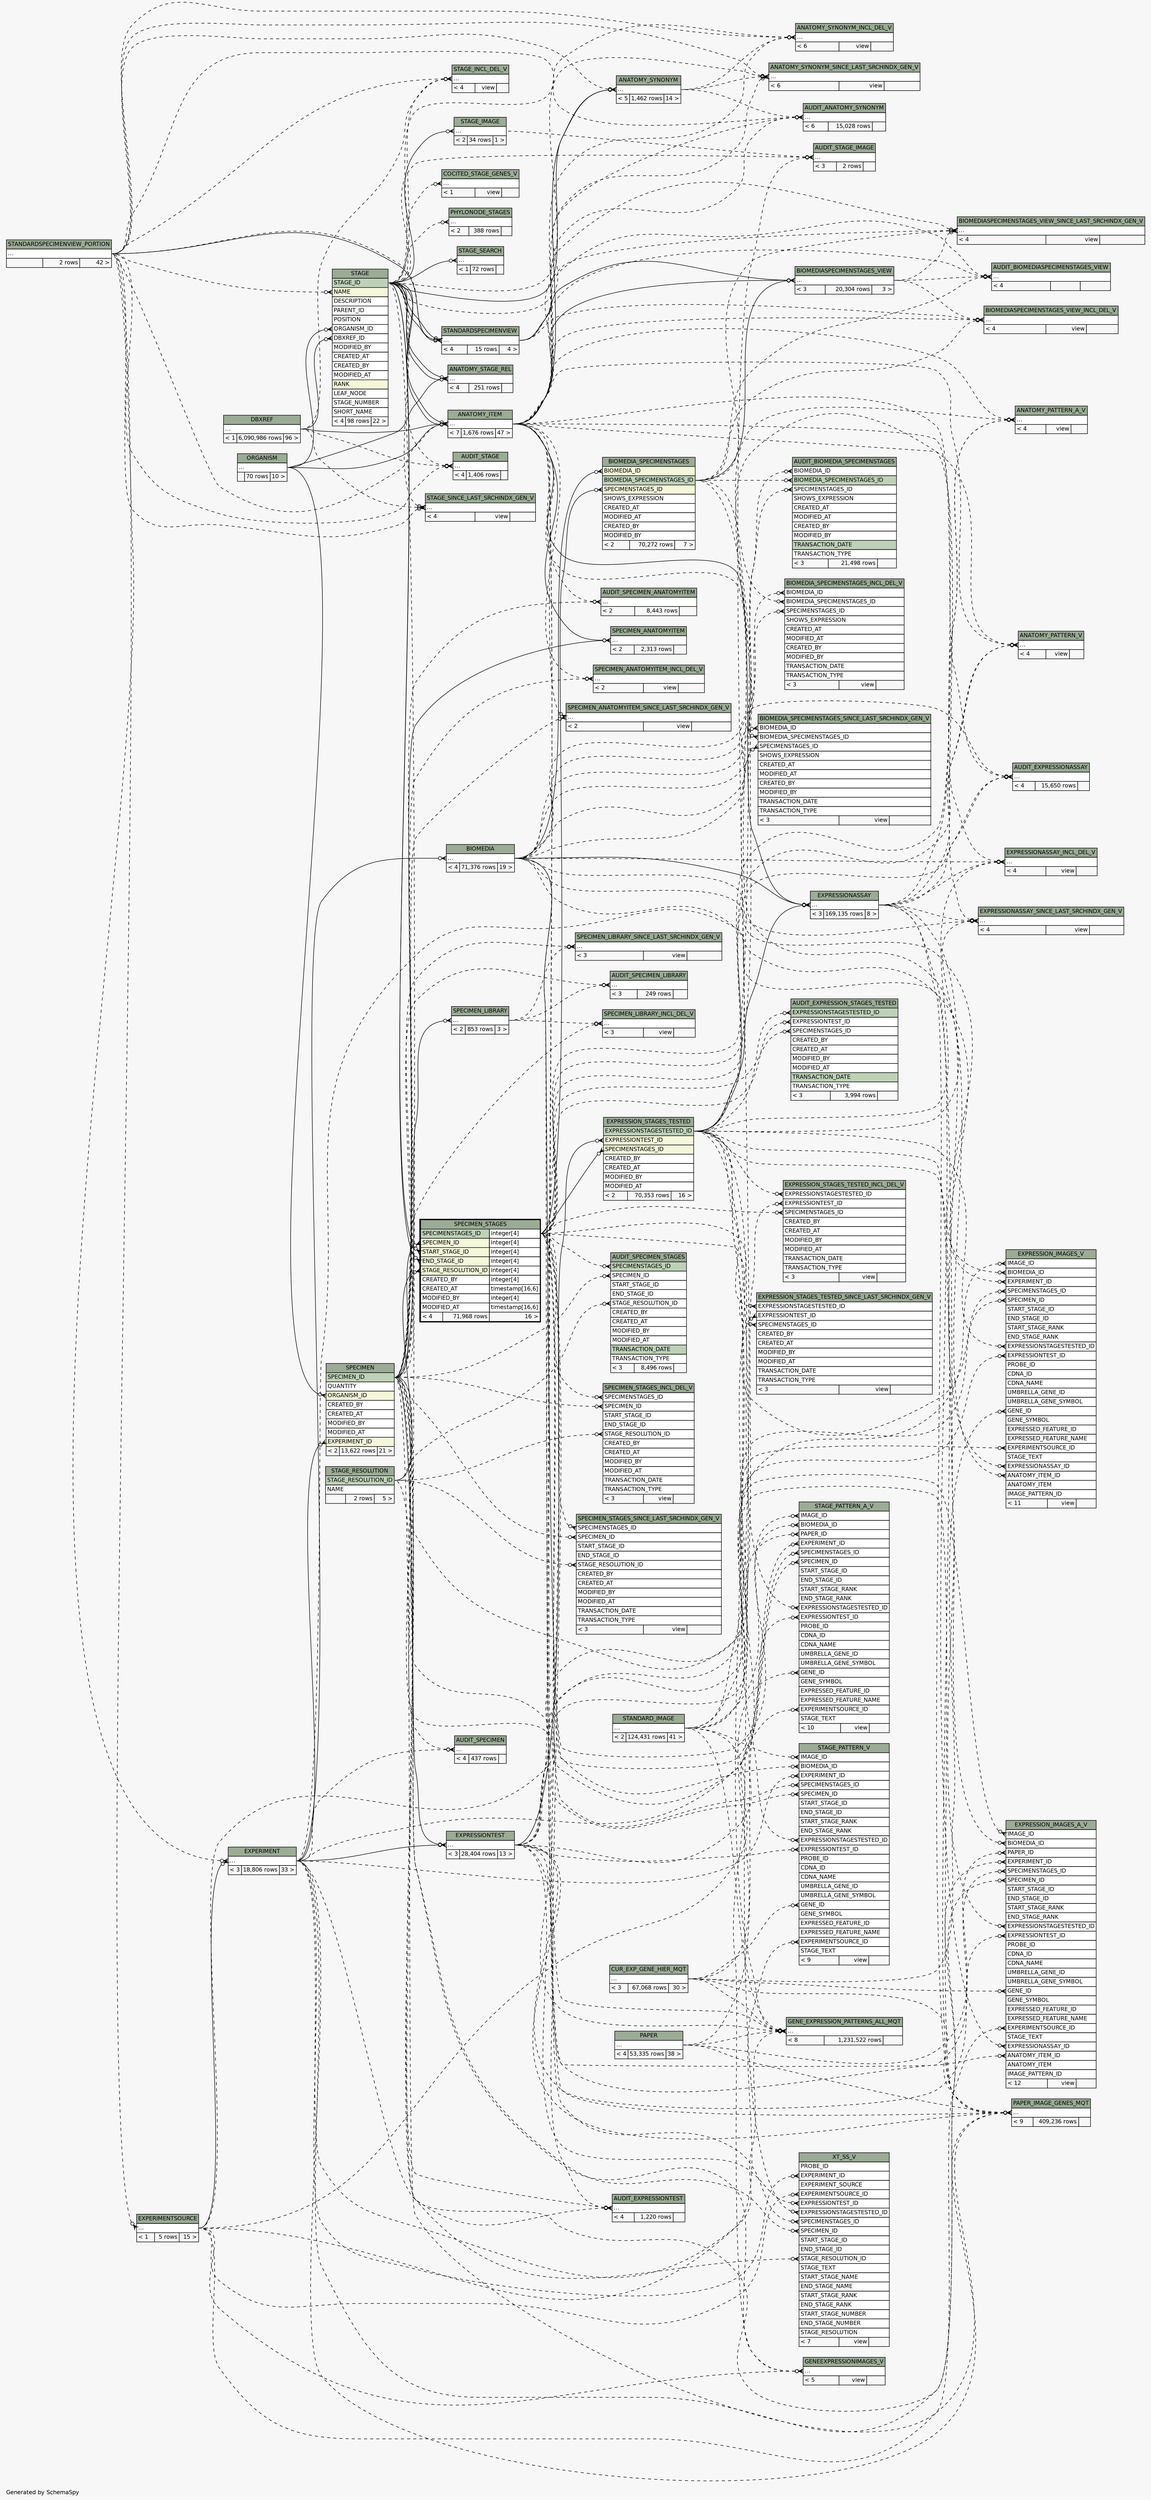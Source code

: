 // dot 2.38.0 on Windows 10 10.0
// SchemaSpy rev Unknown
digraph "impliedTwoDegreesRelationshipsDiagram" {
  graph [
    rankdir="RL"
    bgcolor="#f7f7f7"
    label="\nGenerated by SchemaSpy"
    labeljust="l"
    nodesep="0.18"
    ranksep="0.46"
    fontname="Helvetica"
    fontsize="11"
  ];
  node [
    fontname="Helvetica"
    fontsize="11"
    shape="plaintext"
  ];
  edge [
    arrowsize="0.8"
  ];
  "ANATOMY_ITEM":"elipses":w -> "DBXREF":"elipses":e [arrowhead=none dir=back arrowtail=crowodot];
  "ANATOMY_ITEM":"elipses":w -> "STAGE":"STAGE_ID":e [arrowhead=none dir=back arrowtail=crowodot];
  "ANATOMY_ITEM":"elipses":w -> "STANDARDSPECIMENVIEW_PORTION":"elipses":e [arrowhead=none dir=back arrowtail=crowodot style=dashed];
  "ANATOMY_ITEM":"elipses":w -> "ORGANISM":"elipses":e [arrowhead=none dir=back arrowtail=crowodot];
  "ANATOMY_ITEM":"elipses":w -> "STAGE":"STAGE_ID":e [arrowhead=none dir=back arrowtail=crowodot];
  "ANATOMY_PATTERN_A_V":"elipses":w -> "ANATOMY_ITEM":"elipses":e [arrowhead=none dir=back arrowtail=crowodot style=dashed];
  "ANATOMY_PATTERN_A_V":"elipses":w -> "BIOMEDIA":"elipses":e [arrowhead=none dir=back arrowtail=crowodot style=dashed];
  "ANATOMY_PATTERN_A_V":"elipses":w -> "EXPRESSIONASSAY":"elipses":e [arrowhead=none dir=back arrowtail=crowodot style=dashed];
  "ANATOMY_PATTERN_A_V":"elipses":w -> "EXPRESSION_STAGES_TESTED":"EXPRESSIONSTAGESTESTED_ID":e [arrowhead=none dir=back arrowtail=crowodot style=dashed];
  "ANATOMY_PATTERN_V":"elipses":w -> "ANATOMY_ITEM":"elipses":e [arrowhead=none dir=back arrowtail=crowodot style=dashed];
  "ANATOMY_PATTERN_V":"elipses":w -> "BIOMEDIA":"elipses":e [arrowhead=none dir=back arrowtail=crowodot style=dashed];
  "ANATOMY_PATTERN_V":"elipses":w -> "EXPRESSIONASSAY":"elipses":e [arrowhead=none dir=back arrowtail=crowodot style=dashed];
  "ANATOMY_PATTERN_V":"elipses":w -> "EXPRESSION_STAGES_TESTED":"EXPRESSIONSTAGESTESTED_ID":e [arrowhead=none dir=back arrowtail=crowodot style=dashed];
  "ANATOMY_STAGE_REL":"elipses":w -> "STAGE":"STAGE_ID":e [arrowhead=none dir=back arrowtail=crowodot];
  "ANATOMY_STAGE_REL":"elipses":w -> "ORGANISM":"elipses":e [arrowhead=none dir=back arrowtail=crowodot];
  "ANATOMY_STAGE_REL":"elipses":w -> "STAGE":"STAGE_ID":e [arrowhead=none dir=back arrowtail=crowodot];
  "ANATOMY_SYNONYM":"elipses":w -> "ANATOMY_ITEM":"elipses":e [arrowhead=none dir=back arrowtail=crowodot];
  "ANATOMY_SYNONYM":"elipses":w -> "STANDARDSPECIMENVIEW_PORTION":"elipses":e [arrowhead=none dir=back arrowtail=crowodot style=dashed];
  "ANATOMY_SYNONYM":"elipses":w -> "STAGE":"STAGE_ID":e [arrowhead=none dir=back arrowtail=crowodot];
  "ANATOMY_SYNONYM_INCL_DEL_V":"elipses":w -> "ANATOMY_ITEM":"elipses":e [arrowhead=none dir=back arrowtail=crowodot style=dashed];
  "ANATOMY_SYNONYM_INCL_DEL_V":"elipses":w -> "STANDARDSPECIMENVIEW_PORTION":"elipses":e [arrowhead=none dir=back arrowtail=crowodot style=dashed];
  "ANATOMY_SYNONYM_INCL_DEL_V":"elipses":w -> "STAGE":"STAGE_ID":e [arrowhead=none dir=back arrowtail=crowodot style=dashed];
  "ANATOMY_SYNONYM_INCL_DEL_V":"elipses":w -> "ANATOMY_SYNONYM":"elipses":e [arrowhead=none dir=back arrowtail=crowodot style=dashed];
  "ANATOMY_SYNONYM_SINCE_LAST_SRCHINDX_GEN_V":"elipses":w -> "ANATOMY_ITEM":"elipses":e [arrowhead=none dir=back arrowtail=crowodot style=dashed];
  "ANATOMY_SYNONYM_SINCE_LAST_SRCHINDX_GEN_V":"elipses":w -> "STANDARDSPECIMENVIEW_PORTION":"elipses":e [arrowhead=none dir=back arrowtail=crowodot style=dashed];
  "ANATOMY_SYNONYM_SINCE_LAST_SRCHINDX_GEN_V":"elipses":w -> "STAGE":"STAGE_ID":e [arrowhead=none dir=back arrowtail=crowodot style=dashed];
  "ANATOMY_SYNONYM_SINCE_LAST_SRCHINDX_GEN_V":"elipses":w -> "ANATOMY_SYNONYM":"elipses":e [arrowhead=none dir=back arrowtail=crowodot style=dashed];
  "AUDIT_ANATOMY_SYNONYM":"elipses":w -> "ANATOMY_ITEM":"elipses":e [arrowhead=none dir=back arrowtail=crowodot style=dashed];
  "AUDIT_ANATOMY_SYNONYM":"elipses":w -> "STANDARDSPECIMENVIEW_PORTION":"elipses":e [arrowhead=none dir=back arrowtail=crowodot style=dashed];
  "AUDIT_ANATOMY_SYNONYM":"elipses":w -> "STAGE":"STAGE_ID":e [arrowhead=none dir=back arrowtail=crowodot style=dashed];
  "AUDIT_ANATOMY_SYNONYM":"elipses":w -> "ANATOMY_SYNONYM":"elipses":e [arrowhead=none dir=back arrowtail=crowodot style=dashed];
  "AUDIT_BIOMEDIA_SPECIMENSTAGES":"BIOMEDIA_ID":w -> "BIOMEDIA":"elipses":e [arrowhead=none dir=back arrowtail=crowodot style=dashed];
  "AUDIT_BIOMEDIA_SPECIMENSTAGES":"BIOMEDIA_SPECIMENSTAGES_ID":w -> "BIOMEDIA_SPECIMENSTAGES":"BIOMEDIA_SPECIMENSTAGES_ID":e [arrowhead=none dir=back arrowtail=crowodot style=dashed];
  "AUDIT_BIOMEDIA_SPECIMENSTAGES":"SPECIMENSTAGES_ID":w -> "SPECIMEN_STAGES":"SPECIMENSTAGES_ID.type":e [arrowhead=none dir=back arrowtail=crowodot style=dashed];
  "AUDIT_BIOMEDIASPECIMENSTAGES_VIEW":"elipses":w -> "ANATOMY_ITEM":"elipses":e [arrowhead=none dir=back arrowtail=crowodot style=dashed];
  "AUDIT_BIOMEDIASPECIMENSTAGES_VIEW":"elipses":w -> "BIOMEDIA_SPECIMENSTAGES":"BIOMEDIA_SPECIMENSTAGES_ID":e [arrowhead=none dir=back arrowtail=crowodot style=dashed];
  "AUDIT_BIOMEDIASPECIMENSTAGES_VIEW":"elipses":w -> "BIOMEDIASPECIMENSTAGES_VIEW":"elipses":e [arrowhead=none dir=back arrowtail=crowodot style=dashed];
  "AUDIT_BIOMEDIASPECIMENSTAGES_VIEW":"elipses":w -> "STANDARDSPECIMENVIEW":"elipses":e [arrowhead=none dir=back arrowtail=crowodot style=dashed];
  "AUDIT_EXPRESSION_STAGES_TESTED":"EXPRESSIONSTAGESTESTED_ID":w -> "EXPRESSION_STAGES_TESTED":"EXPRESSIONSTAGESTESTED_ID":e [arrowhead=none dir=back arrowtail=crowodot style=dashed];
  "AUDIT_EXPRESSION_STAGES_TESTED":"EXPRESSIONTEST_ID":w -> "EXPRESSIONTEST":"elipses":e [arrowhead=none dir=back arrowtail=crowodot style=dashed];
  "AUDIT_EXPRESSION_STAGES_TESTED":"SPECIMENSTAGES_ID":w -> "SPECIMEN_STAGES":"SPECIMENSTAGES_ID.type":e [arrowhead=none dir=back arrowtail=crowodot style=dashed];
  "AUDIT_EXPRESSIONASSAY":"elipses":w -> "ANATOMY_ITEM":"elipses":e [arrowhead=none dir=back arrowtail=crowodot style=dashed];
  "AUDIT_EXPRESSIONASSAY":"elipses":w -> "BIOMEDIA":"elipses":e [arrowhead=none dir=back arrowtail=crowodot style=dashed];
  "AUDIT_EXPRESSIONASSAY":"elipses":w -> "EXPRESSIONASSAY":"elipses":e [arrowhead=none dir=back arrowtail=crowodot style=dashed];
  "AUDIT_EXPRESSIONASSAY":"elipses":w -> "EXPRESSION_STAGES_TESTED":"EXPRESSIONSTAGESTESTED_ID":e [arrowhead=none dir=back arrowtail=crowodot style=dashed];
  "AUDIT_EXPRESSIONTEST":"elipses":w -> "EXPERIMENT":"elipses":e [arrowhead=none dir=back arrowtail=crowodot style=dashed];
  "AUDIT_EXPRESSIONTEST":"elipses":w -> "EXPRESSIONTEST":"elipses":e [arrowhead=none dir=back arrowtail=crowodot style=dashed];
  "AUDIT_EXPRESSIONTEST":"elipses":w -> "SPECIMEN":"SPECIMEN_ID":e [arrowhead=none dir=back arrowtail=crowodot style=dashed];
  "AUDIT_SPECIMEN":"elipses":w -> "EXPERIMENT":"elipses":e [arrowhead=none dir=back arrowtail=crowodot style=dashed];
  "AUDIT_SPECIMEN":"elipses":w -> "SPECIMEN":"SPECIMEN_ID":e [arrowhead=none dir=back arrowtail=crowodot style=dashed];
  "AUDIT_SPECIMEN_ANATOMYITEM":"elipses":w -> "ANATOMY_ITEM":"elipses":e [arrowhead=none dir=back arrowtail=crowodot style=dashed];
  "AUDIT_SPECIMEN_ANATOMYITEM":"elipses":w -> "SPECIMEN":"SPECIMEN_ID":e [arrowhead=none dir=back arrowtail=crowodot style=dashed];
  "AUDIT_SPECIMEN_LIBRARY":"elipses":w -> "SPECIMEN":"SPECIMEN_ID":e [arrowhead=none dir=back arrowtail=crowodot style=dashed];
  "AUDIT_SPECIMEN_LIBRARY":"elipses":w -> "SPECIMEN_LIBRARY":"elipses":e [arrowhead=none dir=back arrowtail=crowodot style=dashed];
  "AUDIT_SPECIMEN_STAGES":"SPECIMEN_ID":w -> "SPECIMEN":"SPECIMEN_ID":e [arrowhead=none dir=back arrowtail=crowodot style=dashed];
  "AUDIT_SPECIMEN_STAGES":"SPECIMENSTAGES_ID":w -> "SPECIMEN_STAGES":"SPECIMENSTAGES_ID.type":e [arrowhead=none dir=back arrowtail=crowodot style=dashed];
  "AUDIT_SPECIMEN_STAGES":"STAGE_RESOLUTION_ID":w -> "STAGE_RESOLUTION":"STAGE_RESOLUTION_ID":e [arrowhead=none dir=back arrowtail=crowodot style=dashed];
  "AUDIT_STAGE":"elipses":w -> "DBXREF":"elipses":e [arrowhead=none dir=back arrowtail=crowodot style=dashed];
  "AUDIT_STAGE":"elipses":w -> "STANDARDSPECIMENVIEW_PORTION":"elipses":e [arrowhead=none dir=back arrowtail=crowodot style=dashed];
  "AUDIT_STAGE":"elipses":w -> "STAGE":"STAGE_ID":e [arrowhead=none dir=back arrowtail=crowodot style=dashed];
  "AUDIT_STAGE_IMAGE":"elipses":w -> "STANDARD_IMAGE":"elipses":e [arrowhead=none dir=back arrowtail=crowodot style=dashed];
  "AUDIT_STAGE_IMAGE":"elipses":w -> "STAGE":"STAGE_ID":e [arrowhead=none dir=back arrowtail=crowodot style=dashed];
  "AUDIT_STAGE_IMAGE":"elipses":w -> "STAGE_IMAGE":"elipses":e [arrowhead=none dir=back arrowtail=crowodot style=dashed];
  "BIOMEDIA":"elipses":w -> "EXPERIMENT":"elipses":e [arrowhead=none dir=back arrowtail=crowodot];
  "BIOMEDIA_SPECIMENSTAGES":"BIOMEDIA_ID":w -> "BIOMEDIA":"elipses":e [arrowhead=none dir=back arrowtail=crowodot];
  "BIOMEDIA_SPECIMENSTAGES":"SPECIMENSTAGES_ID":w -> "SPECIMEN_STAGES":"SPECIMENSTAGES_ID.type":e [arrowhead=none dir=back arrowtail=crowodot];
  "BIOMEDIA_SPECIMENSTAGES_INCL_DEL_V":"BIOMEDIA_ID":w -> "BIOMEDIA":"elipses":e [arrowhead=none dir=back arrowtail=crowodot style=dashed];
  "BIOMEDIA_SPECIMENSTAGES_INCL_DEL_V":"BIOMEDIA_SPECIMENSTAGES_ID":w -> "BIOMEDIA_SPECIMENSTAGES":"BIOMEDIA_SPECIMENSTAGES_ID":e [arrowhead=none dir=back arrowtail=crowodot style=dashed];
  "BIOMEDIA_SPECIMENSTAGES_INCL_DEL_V":"SPECIMENSTAGES_ID":w -> "SPECIMEN_STAGES":"SPECIMENSTAGES_ID.type":e [arrowhead=none dir=back arrowtail=crowodot style=dashed];
  "BIOMEDIA_SPECIMENSTAGES_SINCE_LAST_SRCHINDX_GEN_V":"BIOMEDIA_ID":w -> "BIOMEDIA":"elipses":e [arrowhead=none dir=back arrowtail=crowodot style=dashed];
  "BIOMEDIA_SPECIMENSTAGES_SINCE_LAST_SRCHINDX_GEN_V":"BIOMEDIA_SPECIMENSTAGES_ID":w -> "BIOMEDIA_SPECIMENSTAGES":"BIOMEDIA_SPECIMENSTAGES_ID":e [arrowhead=none dir=back arrowtail=crowodot style=dashed];
  "BIOMEDIA_SPECIMENSTAGES_SINCE_LAST_SRCHINDX_GEN_V":"SPECIMENSTAGES_ID":w -> "SPECIMEN_STAGES":"SPECIMENSTAGES_ID.type":e [arrowhead=none dir=back arrowtail=crowodot style=dashed];
  "BIOMEDIASPECIMENSTAGES_VIEW":"elipses":w -> "ANATOMY_ITEM":"elipses":e [arrowhead=none dir=back arrowtail=crowodot];
  "BIOMEDIASPECIMENSTAGES_VIEW":"elipses":w -> "BIOMEDIA_SPECIMENSTAGES":"BIOMEDIA_SPECIMENSTAGES_ID":e [arrowhead=none dir=back arrowtail=crowodot];
  "BIOMEDIASPECIMENSTAGES_VIEW":"elipses":w -> "STANDARDSPECIMENVIEW":"elipses":e [arrowhead=none dir=back arrowtail=crowodot];
  "BIOMEDIASPECIMENSTAGES_VIEW_INCL_DEL_V":"elipses":w -> "ANATOMY_ITEM":"elipses":e [arrowhead=none dir=back arrowtail=crowodot style=dashed];
  "BIOMEDIASPECIMENSTAGES_VIEW_INCL_DEL_V":"elipses":w -> "BIOMEDIA_SPECIMENSTAGES":"BIOMEDIA_SPECIMENSTAGES_ID":e [arrowhead=none dir=back arrowtail=crowodot style=dashed];
  "BIOMEDIASPECIMENSTAGES_VIEW_INCL_DEL_V":"elipses":w -> "BIOMEDIASPECIMENSTAGES_VIEW":"elipses":e [arrowhead=none dir=back arrowtail=crowodot style=dashed];
  "BIOMEDIASPECIMENSTAGES_VIEW_INCL_DEL_V":"elipses":w -> "STANDARDSPECIMENVIEW":"elipses":e [arrowhead=none dir=back arrowtail=crowodot style=dashed];
  "BIOMEDIASPECIMENSTAGES_VIEW_SINCE_LAST_SRCHINDX_GEN_V":"elipses":w -> "ANATOMY_ITEM":"elipses":e [arrowhead=none dir=back arrowtail=crowodot style=dashed];
  "BIOMEDIASPECIMENSTAGES_VIEW_SINCE_LAST_SRCHINDX_GEN_V":"elipses":w -> "BIOMEDIA_SPECIMENSTAGES":"BIOMEDIA_SPECIMENSTAGES_ID":e [arrowhead=none dir=back arrowtail=crowodot style=dashed];
  "BIOMEDIASPECIMENSTAGES_VIEW_SINCE_LAST_SRCHINDX_GEN_V":"elipses":w -> "BIOMEDIASPECIMENSTAGES_VIEW":"elipses":e [arrowhead=none dir=back arrowtail=crowodot style=dashed];
  "BIOMEDIASPECIMENSTAGES_VIEW_SINCE_LAST_SRCHINDX_GEN_V":"elipses":w -> "STANDARDSPECIMENVIEW":"elipses":e [arrowhead=none dir=back arrowtail=crowodot style=dashed];
  "COCITED_STAGE_GENES_V":"elipses":w -> "STAGE":"STAGE_ID":e [arrowhead=none dir=back arrowtail=crowodot style=dashed];
  "EXPERIMENT":"elipses":w -> "EXPERIMENTSOURCE":"elipses":e [arrowhead=none dir=back arrowtail=crowodot];
  "EXPERIMENT":"elipses":w -> "STANDARDSPECIMENVIEW_PORTION":"elipses":e [arrowhead=none dir=back arrowtail=crowodot style=dashed];
  "EXPERIMENTSOURCE":"elipses":w -> "STANDARDSPECIMENVIEW_PORTION":"elipses":e [arrowhead=none dir=back arrowtail=crowodot style=dashed];
  "EXPRESSION_IMAGES_A_V":"ANATOMY_ITEM_ID":w -> "ANATOMY_ITEM":"elipses":e [arrowhead=none dir=back arrowtail=crowodot style=dashed];
  "EXPRESSION_IMAGES_A_V":"BIOMEDIA_ID":w -> "BIOMEDIA":"elipses":e [arrowhead=none dir=back arrowtail=crowodot style=dashed];
  "EXPRESSION_IMAGES_A_V":"EXPERIMENT_ID":w -> "EXPERIMENT":"elipses":e [arrowhead=none dir=back arrowtail=crowodot style=dashed];
  "EXPRESSION_IMAGES_A_V":"EXPERIMENTSOURCE_ID":w -> "EXPERIMENTSOURCE":"elipses":e [arrowhead=none dir=back arrowtail=crowodot style=dashed];
  "EXPRESSION_IMAGES_A_V":"EXPRESSIONASSAY_ID":w -> "EXPRESSIONASSAY":"elipses":e [arrowhead=none dir=back arrowtail=crowodot style=dashed];
  "EXPRESSION_IMAGES_A_V":"EXPRESSIONSTAGESTESTED_ID":w -> "EXPRESSION_STAGES_TESTED":"EXPRESSIONSTAGESTESTED_ID":e [arrowhead=none dir=back arrowtail=crowodot style=dashed];
  "EXPRESSION_IMAGES_A_V":"EXPRESSIONTEST_ID":w -> "EXPRESSIONTEST":"elipses":e [arrowhead=none dir=back arrowtail=crowodot style=dashed];
  "EXPRESSION_IMAGES_A_V":"GENE_ID":w -> "CUR_EXP_GENE_HIER_MQT":"elipses":e [arrowhead=none dir=back arrowtail=crowodot style=dashed];
  "EXPRESSION_IMAGES_A_V":"IMAGE_ID":w -> "STANDARD_IMAGE":"elipses":e [arrowhead=none dir=back arrowtail=crowodot style=dashed];
  "EXPRESSION_IMAGES_A_V":"PAPER_ID":w -> "PAPER":"elipses":e [arrowhead=none dir=back arrowtail=crowodot style=dashed];
  "EXPRESSION_IMAGES_A_V":"SPECIMEN_ID":w -> "SPECIMEN":"SPECIMEN_ID":e [arrowhead=none dir=back arrowtail=crowodot style=dashed];
  "EXPRESSION_IMAGES_A_V":"SPECIMENSTAGES_ID":w -> "SPECIMEN_STAGES":"SPECIMENSTAGES_ID.type":e [arrowhead=none dir=back arrowtail=crowodot style=dashed];
  "EXPRESSION_IMAGES_V":"ANATOMY_ITEM_ID":w -> "ANATOMY_ITEM":"elipses":e [arrowhead=none dir=back arrowtail=crowodot style=dashed];
  "EXPRESSION_IMAGES_V":"BIOMEDIA_ID":w -> "BIOMEDIA":"elipses":e [arrowhead=none dir=back arrowtail=crowodot style=dashed];
  "EXPRESSION_IMAGES_V":"EXPERIMENT_ID":w -> "EXPERIMENT":"elipses":e [arrowhead=none dir=back arrowtail=crowodot style=dashed];
  "EXPRESSION_IMAGES_V":"EXPERIMENTSOURCE_ID":w -> "EXPERIMENTSOURCE":"elipses":e [arrowhead=none dir=back arrowtail=crowodot style=dashed];
  "EXPRESSION_IMAGES_V":"EXPRESSIONASSAY_ID":w -> "EXPRESSIONASSAY":"elipses":e [arrowhead=none dir=back arrowtail=crowodot style=dashed];
  "EXPRESSION_IMAGES_V":"EXPRESSIONSTAGESTESTED_ID":w -> "EXPRESSION_STAGES_TESTED":"EXPRESSIONSTAGESTESTED_ID":e [arrowhead=none dir=back arrowtail=crowodot style=dashed];
  "EXPRESSION_IMAGES_V":"EXPRESSIONTEST_ID":w -> "EXPRESSIONTEST":"elipses":e [arrowhead=none dir=back arrowtail=crowodot style=dashed];
  "EXPRESSION_IMAGES_V":"GENE_ID":w -> "CUR_EXP_GENE_HIER_MQT":"elipses":e [arrowhead=none dir=back arrowtail=crowodot style=dashed];
  "EXPRESSION_IMAGES_V":"IMAGE_ID":w -> "STANDARD_IMAGE":"elipses":e [arrowhead=none dir=back arrowtail=crowodot style=dashed];
  "EXPRESSION_IMAGES_V":"SPECIMEN_ID":w -> "SPECIMEN":"SPECIMEN_ID":e [arrowhead=none dir=back arrowtail=crowodot style=dashed];
  "EXPRESSION_IMAGES_V":"SPECIMENSTAGES_ID":w -> "SPECIMEN_STAGES":"SPECIMENSTAGES_ID.type":e [arrowhead=none dir=back arrowtail=crowodot style=dashed];
  "EXPRESSION_STAGES_TESTED":"EXPRESSIONTEST_ID":w -> "EXPRESSIONTEST":"elipses":e [arrowhead=none dir=back arrowtail=crowodot];
  "EXPRESSION_STAGES_TESTED":"SPECIMENSTAGES_ID":w -> "SPECIMEN_STAGES":"SPECIMENSTAGES_ID.type":e [arrowhead=none dir=back arrowtail=crowodot];
  "EXPRESSION_STAGES_TESTED_INCL_DEL_V":"EXPRESSIONSTAGESTESTED_ID":w -> "EXPRESSION_STAGES_TESTED":"EXPRESSIONSTAGESTESTED_ID":e [arrowhead=none dir=back arrowtail=crowodot style=dashed];
  "EXPRESSION_STAGES_TESTED_INCL_DEL_V":"EXPRESSIONTEST_ID":w -> "EXPRESSIONTEST":"elipses":e [arrowhead=none dir=back arrowtail=crowodot style=dashed];
  "EXPRESSION_STAGES_TESTED_INCL_DEL_V":"SPECIMENSTAGES_ID":w -> "SPECIMEN_STAGES":"SPECIMENSTAGES_ID.type":e [arrowhead=none dir=back arrowtail=crowodot style=dashed];
  "EXPRESSION_STAGES_TESTED_SINCE_LAST_SRCHINDX_GEN_V":"EXPRESSIONSTAGESTESTED_ID":w -> "EXPRESSION_STAGES_TESTED":"EXPRESSIONSTAGESTESTED_ID":e [arrowhead=none dir=back arrowtail=crowodot style=dashed];
  "EXPRESSION_STAGES_TESTED_SINCE_LAST_SRCHINDX_GEN_V":"EXPRESSIONTEST_ID":w -> "EXPRESSIONTEST":"elipses":e [arrowhead=none dir=back arrowtail=crowodot style=dashed];
  "EXPRESSION_STAGES_TESTED_SINCE_LAST_SRCHINDX_GEN_V":"SPECIMENSTAGES_ID":w -> "SPECIMEN_STAGES":"SPECIMENSTAGES_ID.type":e [arrowhead=none dir=back arrowtail=crowodot style=dashed];
  "EXPRESSIONASSAY":"elipses":w -> "ANATOMY_ITEM":"elipses":e [arrowhead=none dir=back arrowtail=crowodot];
  "EXPRESSIONASSAY":"elipses":w -> "BIOMEDIA":"elipses":e [arrowhead=none dir=back arrowtail=crowodot];
  "EXPRESSIONASSAY":"elipses":w -> "EXPRESSION_STAGES_TESTED":"EXPRESSIONSTAGESTESTED_ID":e [arrowhead=none dir=back arrowtail=crowodot];
  "EXPRESSIONASSAY_INCL_DEL_V":"elipses":w -> "ANATOMY_ITEM":"elipses":e [arrowhead=none dir=back arrowtail=crowodot style=dashed];
  "EXPRESSIONASSAY_INCL_DEL_V":"elipses":w -> "BIOMEDIA":"elipses":e [arrowhead=none dir=back arrowtail=crowodot style=dashed];
  "EXPRESSIONASSAY_INCL_DEL_V":"elipses":w -> "EXPRESSIONASSAY":"elipses":e [arrowhead=none dir=back arrowtail=crowodot style=dashed];
  "EXPRESSIONASSAY_INCL_DEL_V":"elipses":w -> "EXPRESSION_STAGES_TESTED":"EXPRESSIONSTAGESTESTED_ID":e [arrowhead=none dir=back arrowtail=crowodot style=dashed];
  "EXPRESSIONASSAY_SINCE_LAST_SRCHINDX_GEN_V":"elipses":w -> "ANATOMY_ITEM":"elipses":e [arrowhead=none dir=back arrowtail=crowodot style=dashed];
  "EXPRESSIONASSAY_SINCE_LAST_SRCHINDX_GEN_V":"elipses":w -> "BIOMEDIA":"elipses":e [arrowhead=none dir=back arrowtail=crowodot style=dashed];
  "EXPRESSIONASSAY_SINCE_LAST_SRCHINDX_GEN_V":"elipses":w -> "EXPRESSIONASSAY":"elipses":e [arrowhead=none dir=back arrowtail=crowodot style=dashed];
  "EXPRESSIONASSAY_SINCE_LAST_SRCHINDX_GEN_V":"elipses":w -> "EXPRESSION_STAGES_TESTED":"EXPRESSIONSTAGESTESTED_ID":e [arrowhead=none dir=back arrowtail=crowodot style=dashed];
  "EXPRESSIONTEST":"elipses":w -> "EXPERIMENT":"elipses":e [arrowhead=none dir=back arrowtail=crowodot];
  "EXPRESSIONTEST":"elipses":w -> "SPECIMEN":"SPECIMEN_ID":e [arrowhead=none dir=back arrowtail=crowodot];
  "GENE_EXPRESSION_PATTERNS_ALL_MQT":"elipses":w -> "ANATOMY_ITEM":"elipses":e [arrowhead=none dir=back arrowtail=crowodot style=dashed];
  "GENE_EXPRESSION_PATTERNS_ALL_MQT":"elipses":w -> "EXPERIMENT":"elipses":e [arrowhead=none dir=back arrowtail=crowodot style=dashed];
  "GENE_EXPRESSION_PATTERNS_ALL_MQT":"elipses":w -> "EXPRESSION_STAGES_TESTED":"EXPRESSIONSTAGESTESTED_ID":e [arrowhead=none dir=back arrowtail=crowodot style=dashed];
  "GENE_EXPRESSION_PATTERNS_ALL_MQT":"elipses":w -> "EXPRESSIONTEST":"elipses":e [arrowhead=none dir=back arrowtail=crowodot style=dashed];
  "GENE_EXPRESSION_PATTERNS_ALL_MQT":"elipses":w -> "CUR_EXP_GENE_HIER_MQT":"elipses":e [arrowhead=none dir=back arrowtail=crowodot style=dashed];
  "GENE_EXPRESSION_PATTERNS_ALL_MQT":"elipses":w -> "STANDARD_IMAGE":"elipses":e [arrowhead=none dir=back arrowtail=crowodot style=dashed];
  "GENE_EXPRESSION_PATTERNS_ALL_MQT":"elipses":w -> "PAPER":"elipses":e [arrowhead=none dir=back arrowtail=crowodot style=dashed];
  "GENEEXPRESSIONIMAGES_V":"elipses":w -> "EXPERIMENTSOURCE":"elipses":e [arrowhead=none dir=back arrowtail=crowodot style=dashed];
  "GENEEXPRESSIONIMAGES_V":"elipses":w -> "STANDARD_IMAGE":"elipses":e [arrowhead=none dir=back arrowtail=crowodot style=dashed];
  "GENEEXPRESSIONIMAGES_V":"elipses":w -> "STAGE":"STAGE_ID":e [arrowhead=none dir=back arrowtail=crowodot style=dashed];
  "PAPER_IMAGE_GENES_MQT":"elipses":w -> "BIOMEDIA":"elipses":e [arrowhead=none dir=back arrowtail=crowodot style=dashed];
  "PAPER_IMAGE_GENES_MQT":"elipses":w -> "EXPERIMENT":"elipses":e [arrowhead=none dir=back arrowtail=crowodot style=dashed];
  "PAPER_IMAGE_GENES_MQT":"elipses":w -> "EXPRESSIONASSAY":"elipses":e [arrowhead=none dir=back arrowtail=crowodot style=dashed];
  "PAPER_IMAGE_GENES_MQT":"elipses":w -> "EXPRESSION_STAGES_TESTED":"EXPRESSIONSTAGESTESTED_ID":e [arrowhead=none dir=back arrowtail=crowodot style=dashed];
  "PAPER_IMAGE_GENES_MQT":"elipses":w -> "EXPRESSIONTEST":"elipses":e [arrowhead=none dir=back arrowtail=crowodot style=dashed];
  "PAPER_IMAGE_GENES_MQT":"elipses":w -> "CUR_EXP_GENE_HIER_MQT":"elipses":e [arrowhead=none dir=back arrowtail=crowodot style=dashed];
  "PAPER_IMAGE_GENES_MQT":"elipses":w -> "STANDARD_IMAGE":"elipses":e [arrowhead=none dir=back arrowtail=crowodot style=dashed];
  "PAPER_IMAGE_GENES_MQT":"elipses":w -> "PAPER":"elipses":e [arrowhead=none dir=back arrowtail=crowodot style=dashed];
  "PAPER_IMAGE_GENES_MQT":"elipses":w -> "SPECIMEN":"SPECIMEN_ID":e [arrowhead=none dir=back arrowtail=crowodot style=dashed];
  "PHYLONODE_STAGES":"elipses":w -> "STAGE":"STAGE_ID":e [arrowhead=none dir=back arrowtail=crowodot style=dashed];
  "SPECIMEN":"EXPERIMENT_ID":w -> "EXPERIMENT":"elipses":e [arrowhead=none dir=back arrowtail=crowodot];
  "SPECIMEN":"ORGANISM_ID":w -> "ORGANISM":"elipses":e [arrowhead=none dir=back arrowtail=crowodot];
  "SPECIMEN_ANATOMYITEM":"elipses":w -> "ANATOMY_ITEM":"elipses":e [arrowhead=none dir=back arrowtail=crowodot];
  "SPECIMEN_ANATOMYITEM":"elipses":w -> "SPECIMEN":"SPECIMEN_ID":e [arrowhead=none dir=back arrowtail=crowodot];
  "SPECIMEN_ANATOMYITEM_INCL_DEL_V":"elipses":w -> "ANATOMY_ITEM":"elipses":e [arrowhead=none dir=back arrowtail=crowodot style=dashed];
  "SPECIMEN_ANATOMYITEM_INCL_DEL_V":"elipses":w -> "SPECIMEN":"SPECIMEN_ID":e [arrowhead=none dir=back arrowtail=crowodot style=dashed];
  "SPECIMEN_ANATOMYITEM_SINCE_LAST_SRCHINDX_GEN_V":"elipses":w -> "ANATOMY_ITEM":"elipses":e [arrowhead=none dir=back arrowtail=crowodot style=dashed];
  "SPECIMEN_ANATOMYITEM_SINCE_LAST_SRCHINDX_GEN_V":"elipses":w -> "SPECIMEN":"SPECIMEN_ID":e [arrowhead=none dir=back arrowtail=crowodot style=dashed];
  "SPECIMEN_LIBRARY":"elipses":w -> "SPECIMEN":"SPECIMEN_ID":e [arrowhead=none dir=back arrowtail=crowodot];
  "SPECIMEN_LIBRARY_INCL_DEL_V":"elipses":w -> "SPECIMEN":"SPECIMEN_ID":e [arrowhead=none dir=back arrowtail=crowodot style=dashed];
  "SPECIMEN_LIBRARY_INCL_DEL_V":"elipses":w -> "SPECIMEN_LIBRARY":"elipses":e [arrowhead=none dir=back arrowtail=crowodot style=dashed];
  "SPECIMEN_LIBRARY_SINCE_LAST_SRCHINDX_GEN_V":"elipses":w -> "SPECIMEN":"SPECIMEN_ID":e [arrowhead=none dir=back arrowtail=crowodot style=dashed];
  "SPECIMEN_LIBRARY_SINCE_LAST_SRCHINDX_GEN_V":"elipses":w -> "SPECIMEN_LIBRARY":"elipses":e [arrowhead=none dir=back arrowtail=crowodot style=dashed];
  "SPECIMEN_STAGES":"END_STAGE_ID":w -> "STAGE":"STAGE_ID":e [arrowhead=none dir=back arrowtail=crowodot];
  "SPECIMEN_STAGES":"SPECIMEN_ID":w -> "SPECIMEN":"SPECIMEN_ID":e [arrowhead=none dir=back arrowtail=crowodot];
  "SPECIMEN_STAGES":"STAGE_RESOLUTION_ID":w -> "STAGE_RESOLUTION":"STAGE_RESOLUTION_ID":e [arrowhead=none dir=back arrowtail=crowodot];
  "SPECIMEN_STAGES":"START_STAGE_ID":w -> "STAGE":"STAGE_ID":e [arrowhead=none dir=back arrowtail=crowodot];
  "SPECIMEN_STAGES_INCL_DEL_V":"SPECIMEN_ID":w -> "SPECIMEN":"SPECIMEN_ID":e [arrowhead=none dir=back arrowtail=crowodot style=dashed];
  "SPECIMEN_STAGES_INCL_DEL_V":"SPECIMENSTAGES_ID":w -> "SPECIMEN_STAGES":"SPECIMENSTAGES_ID.type":e [arrowhead=none dir=back arrowtail=crowodot style=dashed];
  "SPECIMEN_STAGES_INCL_DEL_V":"STAGE_RESOLUTION_ID":w -> "STAGE_RESOLUTION":"STAGE_RESOLUTION_ID":e [arrowhead=none dir=back arrowtail=crowodot style=dashed];
  "SPECIMEN_STAGES_SINCE_LAST_SRCHINDX_GEN_V":"SPECIMEN_ID":w -> "SPECIMEN":"SPECIMEN_ID":e [arrowhead=none dir=back arrowtail=crowodot style=dashed];
  "SPECIMEN_STAGES_SINCE_LAST_SRCHINDX_GEN_V":"SPECIMENSTAGES_ID":w -> "SPECIMEN_STAGES":"SPECIMENSTAGES_ID.type":e [arrowhead=none dir=back arrowtail=crowodot style=dashed];
  "SPECIMEN_STAGES_SINCE_LAST_SRCHINDX_GEN_V":"STAGE_RESOLUTION_ID":w -> "STAGE_RESOLUTION":"STAGE_RESOLUTION_ID":e [arrowhead=none dir=back arrowtail=crowodot style=dashed];
  "STAGE":"DBXREF_ID":w -> "DBXREF":"elipses":e [arrowhead=none dir=back arrowtail=crowodot];
  "STAGE":"NAME":w -> "STANDARDSPECIMENVIEW_PORTION":"elipses":e [arrowhead=none dir=back arrowtail=crowodot style=dashed];
  "STAGE":"ORGANISM_ID":w -> "ORGANISM":"elipses":e [arrowhead=none dir=back arrowtail=crowodot];
  "STAGE_IMAGE":"elipses":w -> "STAGE":"STAGE_ID":e [arrowhead=none dir=back arrowtail=crowodot];
  "STAGE_INCL_DEL_V":"elipses":w -> "DBXREF":"elipses":e [arrowhead=none dir=back arrowtail=crowodot style=dashed];
  "STAGE_INCL_DEL_V":"elipses":w -> "STANDARDSPECIMENVIEW_PORTION":"elipses":e [arrowhead=none dir=back arrowtail=crowodot style=dashed];
  "STAGE_INCL_DEL_V":"elipses":w -> "STAGE":"STAGE_ID":e [arrowhead=none dir=back arrowtail=crowodot style=dashed];
  "STAGE_PATTERN_A_V":"BIOMEDIA_ID":w -> "BIOMEDIA":"elipses":e [arrowhead=none dir=back arrowtail=crowodot style=dashed];
  "STAGE_PATTERN_A_V":"EXPERIMENT_ID":w -> "EXPERIMENT":"elipses":e [arrowhead=none dir=back arrowtail=crowodot style=dashed];
  "STAGE_PATTERN_A_V":"EXPERIMENTSOURCE_ID":w -> "EXPERIMENTSOURCE":"elipses":e [arrowhead=none dir=back arrowtail=crowodot style=dashed];
  "STAGE_PATTERN_A_V":"EXPRESSIONSTAGESTESTED_ID":w -> "EXPRESSION_STAGES_TESTED":"EXPRESSIONSTAGESTESTED_ID":e [arrowhead=none dir=back arrowtail=crowodot style=dashed];
  "STAGE_PATTERN_A_V":"EXPRESSIONTEST_ID":w -> "EXPRESSIONTEST":"elipses":e [arrowhead=none dir=back arrowtail=crowodot style=dashed];
  "STAGE_PATTERN_A_V":"GENE_ID":w -> "CUR_EXP_GENE_HIER_MQT":"elipses":e [arrowhead=none dir=back arrowtail=crowodot style=dashed];
  "STAGE_PATTERN_A_V":"IMAGE_ID":w -> "STANDARD_IMAGE":"elipses":e [arrowhead=none dir=back arrowtail=crowodot style=dashed];
  "STAGE_PATTERN_A_V":"PAPER_ID":w -> "PAPER":"elipses":e [arrowhead=none dir=back arrowtail=crowodot style=dashed];
  "STAGE_PATTERN_A_V":"SPECIMEN_ID":w -> "SPECIMEN":"SPECIMEN_ID":e [arrowhead=none dir=back arrowtail=crowodot style=dashed];
  "STAGE_PATTERN_A_V":"SPECIMENSTAGES_ID":w -> "SPECIMEN_STAGES":"SPECIMENSTAGES_ID.type":e [arrowhead=none dir=back arrowtail=crowodot style=dashed];
  "STAGE_PATTERN_V":"BIOMEDIA_ID":w -> "BIOMEDIA":"elipses":e [arrowhead=none dir=back arrowtail=crowodot style=dashed];
  "STAGE_PATTERN_V":"EXPERIMENT_ID":w -> "EXPERIMENT":"elipses":e [arrowhead=none dir=back arrowtail=crowodot style=dashed];
  "STAGE_PATTERN_V":"EXPERIMENTSOURCE_ID":w -> "EXPERIMENTSOURCE":"elipses":e [arrowhead=none dir=back arrowtail=crowodot style=dashed];
  "STAGE_PATTERN_V":"EXPRESSIONSTAGESTESTED_ID":w -> "EXPRESSION_STAGES_TESTED":"EXPRESSIONSTAGESTESTED_ID":e [arrowhead=none dir=back arrowtail=crowodot style=dashed];
  "STAGE_PATTERN_V":"EXPRESSIONTEST_ID":w -> "EXPRESSIONTEST":"elipses":e [arrowhead=none dir=back arrowtail=crowodot style=dashed];
  "STAGE_PATTERN_V":"GENE_ID":w -> "CUR_EXP_GENE_HIER_MQT":"elipses":e [arrowhead=none dir=back arrowtail=crowodot style=dashed];
  "STAGE_PATTERN_V":"IMAGE_ID":w -> "STANDARD_IMAGE":"elipses":e [arrowhead=none dir=back arrowtail=crowodot style=dashed];
  "STAGE_PATTERN_V":"SPECIMEN_ID":w -> "SPECIMEN":"SPECIMEN_ID":e [arrowhead=none dir=back arrowtail=crowodot style=dashed];
  "STAGE_PATTERN_V":"SPECIMENSTAGES_ID":w -> "SPECIMEN_STAGES":"SPECIMENSTAGES_ID.type":e [arrowhead=none dir=back arrowtail=crowodot style=dashed];
  "STAGE_SEARCH":"elipses":w -> "STAGE":"STAGE_ID":e [arrowhead=none dir=back arrowtail=crowodot];
  "STAGE_SINCE_LAST_SRCHINDX_GEN_V":"elipses":w -> "DBXREF":"elipses":e [arrowhead=none dir=back arrowtail=crowodot style=dashed];
  "STAGE_SINCE_LAST_SRCHINDX_GEN_V":"elipses":w -> "STANDARDSPECIMENVIEW_PORTION":"elipses":e [arrowhead=none dir=back arrowtail=crowodot style=dashed];
  "STAGE_SINCE_LAST_SRCHINDX_GEN_V":"elipses":w -> "STAGE":"STAGE_ID":e [arrowhead=none dir=back arrowtail=crowodot style=dashed];
  "STANDARDSPECIMENVIEW":"elipses":w -> "STAGE":"STAGE_ID":e [arrowhead=none dir=back arrowtail=crowodot];
  "STANDARDSPECIMENVIEW":"elipses":w -> "STANDARDSPECIMENVIEW_PORTION":"elipses":e [arrowhead=none dir=back arrowtail=crowodot style=dashed];
  "STANDARDSPECIMENVIEW":"elipses":w -> "STANDARDSPECIMENVIEW_PORTION":"elipses":e [arrowhead=none dir=back arrowtail=crowodot];
  "STANDARDSPECIMENVIEW":"elipses":w -> "STAGE":"STAGE_ID":e [arrowhead=none dir=back arrowtail=crowodot];
  "XT_SS_V":"EXPERIMENT_ID":w -> "EXPERIMENT":"elipses":e [arrowhead=none dir=back arrowtail=crowodot style=dashed];
  "XT_SS_V":"EXPERIMENTSOURCE_ID":w -> "EXPERIMENTSOURCE":"elipses":e [arrowhead=none dir=back arrowtail=crowodot style=dashed];
  "XT_SS_V":"EXPRESSIONSTAGESTESTED_ID":w -> "EXPRESSION_STAGES_TESTED":"EXPRESSIONSTAGESTESTED_ID":e [arrowhead=none dir=back arrowtail=crowodot style=dashed];
  "XT_SS_V":"EXPRESSIONTEST_ID":w -> "EXPRESSIONTEST":"elipses":e [arrowhead=none dir=back arrowtail=crowodot style=dashed];
  "XT_SS_V":"SPECIMEN_ID":w -> "SPECIMEN":"SPECIMEN_ID":e [arrowhead=none dir=back arrowtail=crowodot style=dashed];
  "XT_SS_V":"SPECIMENSTAGES_ID":w -> "SPECIMEN_STAGES":"SPECIMENSTAGES_ID.type":e [arrowhead=none dir=back arrowtail=crowodot style=dashed];
  "XT_SS_V":"STAGE_RESOLUTION_ID":w -> "STAGE_RESOLUTION":"STAGE_RESOLUTION_ID":e [arrowhead=none dir=back arrowtail=crowodot style=dashed];
  "ANATOMY_ITEM" [
    label=<
    <TABLE BORDER="0" CELLBORDER="1" CELLSPACING="0" BGCOLOR="#ffffff">
      <TR><TD COLSPAN="3" BGCOLOR="#9bab96" ALIGN="CENTER">ANATOMY_ITEM</TD></TR>
      <TR><TD PORT="elipses" COLSPAN="3" ALIGN="LEFT">...</TD></TR>
      <TR><TD ALIGN="LEFT" BGCOLOR="#f7f7f7">&lt; 7</TD><TD ALIGN="RIGHT" BGCOLOR="#f7f7f7">1,676 rows</TD><TD ALIGN="RIGHT" BGCOLOR="#f7f7f7">47 &gt;</TD></TR>
    </TABLE>>
    URL="ANATOMY_ITEM.html"
    tooltip="ANATOMY_ITEM"
  ];
  "ANATOMY_PATTERN_A_V" [
    label=<
    <TABLE BORDER="0" CELLBORDER="1" CELLSPACING="0" BGCOLOR="#ffffff">
      <TR><TD COLSPAN="3" BGCOLOR="#9bab96" ALIGN="CENTER">ANATOMY_PATTERN_A_V</TD></TR>
      <TR><TD PORT="elipses" COLSPAN="3" ALIGN="LEFT">...</TD></TR>
      <TR><TD ALIGN="LEFT" BGCOLOR="#f7f7f7">&lt; 4</TD><TD ALIGN="RIGHT" BGCOLOR="#f7f7f7">view</TD><TD ALIGN="RIGHT" BGCOLOR="#f7f7f7">  </TD></TR>
    </TABLE>>
    URL="ANATOMY_PATTERN_A_V.html"
    tooltip="ANATOMY_PATTERN_A_V"
  ];
  "ANATOMY_PATTERN_V" [
    label=<
    <TABLE BORDER="0" CELLBORDER="1" CELLSPACING="0" BGCOLOR="#ffffff">
      <TR><TD COLSPAN="3" BGCOLOR="#9bab96" ALIGN="CENTER">ANATOMY_PATTERN_V</TD></TR>
      <TR><TD PORT="elipses" COLSPAN="3" ALIGN="LEFT">...</TD></TR>
      <TR><TD ALIGN="LEFT" BGCOLOR="#f7f7f7">&lt; 4</TD><TD ALIGN="RIGHT" BGCOLOR="#f7f7f7">view</TD><TD ALIGN="RIGHT" BGCOLOR="#f7f7f7">  </TD></TR>
    </TABLE>>
    URL="ANATOMY_PATTERN_V.html"
    tooltip="ANATOMY_PATTERN_V"
  ];
  "ANATOMY_STAGE_REL" [
    label=<
    <TABLE BORDER="0" CELLBORDER="1" CELLSPACING="0" BGCOLOR="#ffffff">
      <TR><TD COLSPAN="3" BGCOLOR="#9bab96" ALIGN="CENTER">ANATOMY_STAGE_REL</TD></TR>
      <TR><TD PORT="elipses" COLSPAN="3" ALIGN="LEFT">...</TD></TR>
      <TR><TD ALIGN="LEFT" BGCOLOR="#f7f7f7">&lt; 4</TD><TD ALIGN="RIGHT" BGCOLOR="#f7f7f7">251 rows</TD><TD ALIGN="RIGHT" BGCOLOR="#f7f7f7">  </TD></TR>
    </TABLE>>
    URL="ANATOMY_STAGE_REL.html"
    tooltip="ANATOMY_STAGE_REL"
  ];
  "ANATOMY_SYNONYM" [
    label=<
    <TABLE BORDER="0" CELLBORDER="1" CELLSPACING="0" BGCOLOR="#ffffff">
      <TR><TD COLSPAN="3" BGCOLOR="#9bab96" ALIGN="CENTER">ANATOMY_SYNONYM</TD></TR>
      <TR><TD PORT="elipses" COLSPAN="3" ALIGN="LEFT">...</TD></TR>
      <TR><TD ALIGN="LEFT" BGCOLOR="#f7f7f7">&lt; 5</TD><TD ALIGN="RIGHT" BGCOLOR="#f7f7f7">1,462 rows</TD><TD ALIGN="RIGHT" BGCOLOR="#f7f7f7">14 &gt;</TD></TR>
    </TABLE>>
    URL="ANATOMY_SYNONYM.html"
    tooltip="ANATOMY_SYNONYM"
  ];
  "ANATOMY_SYNONYM_INCL_DEL_V" [
    label=<
    <TABLE BORDER="0" CELLBORDER="1" CELLSPACING="0" BGCOLOR="#ffffff">
      <TR><TD COLSPAN="3" BGCOLOR="#9bab96" ALIGN="CENTER">ANATOMY_SYNONYM_INCL_DEL_V</TD></TR>
      <TR><TD PORT="elipses" COLSPAN="3" ALIGN="LEFT">...</TD></TR>
      <TR><TD ALIGN="LEFT" BGCOLOR="#f7f7f7">&lt; 6</TD><TD ALIGN="RIGHT" BGCOLOR="#f7f7f7">view</TD><TD ALIGN="RIGHT" BGCOLOR="#f7f7f7">  </TD></TR>
    </TABLE>>
    URL="ANATOMY_SYNONYM_INCL_DEL_V.html"
    tooltip="ANATOMY_SYNONYM_INCL_DEL_V"
  ];
  "ANATOMY_SYNONYM_SINCE_LAST_SRCHINDX_GEN_V" [
    label=<
    <TABLE BORDER="0" CELLBORDER="1" CELLSPACING="0" BGCOLOR="#ffffff">
      <TR><TD COLSPAN="3" BGCOLOR="#9bab96" ALIGN="CENTER">ANATOMY_SYNONYM_SINCE_LAST_SRCHINDX_GEN_V</TD></TR>
      <TR><TD PORT="elipses" COLSPAN="3" ALIGN="LEFT">...</TD></TR>
      <TR><TD ALIGN="LEFT" BGCOLOR="#f7f7f7">&lt; 6</TD><TD ALIGN="RIGHT" BGCOLOR="#f7f7f7">view</TD><TD ALIGN="RIGHT" BGCOLOR="#f7f7f7">  </TD></TR>
    </TABLE>>
    URL="ANATOMY_SYNONYM_SINCE_LAST_SRCHINDX_GEN_V.html"
    tooltip="ANATOMY_SYNONYM_SINCE_LAST_SRCHINDX_GEN_V"
  ];
  "AUDIT_ANATOMY_SYNONYM" [
    label=<
    <TABLE BORDER="0" CELLBORDER="1" CELLSPACING="0" BGCOLOR="#ffffff">
      <TR><TD COLSPAN="3" BGCOLOR="#9bab96" ALIGN="CENTER">AUDIT_ANATOMY_SYNONYM</TD></TR>
      <TR><TD PORT="elipses" COLSPAN="3" ALIGN="LEFT">...</TD></TR>
      <TR><TD ALIGN="LEFT" BGCOLOR="#f7f7f7">&lt; 6</TD><TD ALIGN="RIGHT" BGCOLOR="#f7f7f7">15,028 rows</TD><TD ALIGN="RIGHT" BGCOLOR="#f7f7f7">  </TD></TR>
    </TABLE>>
    URL="AUDIT_ANATOMY_SYNONYM.html"
    tooltip="AUDIT_ANATOMY_SYNONYM"
  ];
  "AUDIT_BIOMEDIA_SPECIMENSTAGES" [
    label=<
    <TABLE BORDER="0" CELLBORDER="1" CELLSPACING="0" BGCOLOR="#ffffff">
      <TR><TD COLSPAN="3" BGCOLOR="#9bab96" ALIGN="CENTER">AUDIT_BIOMEDIA_SPECIMENSTAGES</TD></TR>
      <TR><TD PORT="BIOMEDIA_ID" COLSPAN="3" ALIGN="LEFT">BIOMEDIA_ID</TD></TR>
      <TR><TD PORT="BIOMEDIA_SPECIMENSTAGES_ID" COLSPAN="3" BGCOLOR="#bed1b8" ALIGN="LEFT">BIOMEDIA_SPECIMENSTAGES_ID</TD></TR>
      <TR><TD PORT="SPECIMENSTAGES_ID" COLSPAN="3" ALIGN="LEFT">SPECIMENSTAGES_ID</TD></TR>
      <TR><TD PORT="SHOWS_EXPRESSION" COLSPAN="3" ALIGN="LEFT">SHOWS_EXPRESSION</TD></TR>
      <TR><TD PORT="CREATED_AT" COLSPAN="3" ALIGN="LEFT">CREATED_AT</TD></TR>
      <TR><TD PORT="MODIFIED_AT" COLSPAN="3" ALIGN="LEFT">MODIFIED_AT</TD></TR>
      <TR><TD PORT="CREATED_BY" COLSPAN="3" ALIGN="LEFT">CREATED_BY</TD></TR>
      <TR><TD PORT="MODIFIED_BY" COLSPAN="3" ALIGN="LEFT">MODIFIED_BY</TD></TR>
      <TR><TD PORT="TRANSACTION_DATE" COLSPAN="3" BGCOLOR="#bed1b8" ALIGN="LEFT">TRANSACTION_DATE</TD></TR>
      <TR><TD PORT="TRANSACTION_TYPE" COLSPAN="3" ALIGN="LEFT">TRANSACTION_TYPE</TD></TR>
      <TR><TD ALIGN="LEFT" BGCOLOR="#f7f7f7">&lt; 3</TD><TD ALIGN="RIGHT" BGCOLOR="#f7f7f7">21,498 rows</TD><TD ALIGN="RIGHT" BGCOLOR="#f7f7f7">  </TD></TR>
    </TABLE>>
    URL="AUDIT_BIOMEDIA_SPECIMENSTAGES.html"
    tooltip="AUDIT_BIOMEDIA_SPECIMENSTAGES"
  ];
  "AUDIT_BIOMEDIASPECIMENSTAGES_VIEW" [
    label=<
    <TABLE BORDER="0" CELLBORDER="1" CELLSPACING="0" BGCOLOR="#ffffff">
      <TR><TD COLSPAN="3" BGCOLOR="#9bab96" ALIGN="CENTER">AUDIT_BIOMEDIASPECIMENSTAGES_VIEW</TD></TR>
      <TR><TD PORT="elipses" COLSPAN="3" ALIGN="LEFT">...</TD></TR>
      <TR><TD ALIGN="LEFT" BGCOLOR="#f7f7f7">&lt; 4</TD><TD ALIGN="RIGHT" BGCOLOR="#f7f7f7">  </TD><TD ALIGN="RIGHT" BGCOLOR="#f7f7f7">  </TD></TR>
    </TABLE>>
    URL="AUDIT_BIOMEDIASPECIMENSTAGES_VIEW.html"
    tooltip="AUDIT_BIOMEDIASPECIMENSTAGES_VIEW"
  ];
  "AUDIT_EXPRESSION_STAGES_TESTED" [
    label=<
    <TABLE BORDER="0" CELLBORDER="1" CELLSPACING="0" BGCOLOR="#ffffff">
      <TR><TD COLSPAN="3" BGCOLOR="#9bab96" ALIGN="CENTER">AUDIT_EXPRESSION_STAGES_TESTED</TD></TR>
      <TR><TD PORT="EXPRESSIONSTAGESTESTED_ID" COLSPAN="3" BGCOLOR="#bed1b8" ALIGN="LEFT">EXPRESSIONSTAGESTESTED_ID</TD></TR>
      <TR><TD PORT="EXPRESSIONTEST_ID" COLSPAN="3" ALIGN="LEFT">EXPRESSIONTEST_ID</TD></TR>
      <TR><TD PORT="SPECIMENSTAGES_ID" COLSPAN="3" ALIGN="LEFT">SPECIMENSTAGES_ID</TD></TR>
      <TR><TD PORT="CREATED_BY" COLSPAN="3" ALIGN="LEFT">CREATED_BY</TD></TR>
      <TR><TD PORT="CREATED_AT" COLSPAN="3" ALIGN="LEFT">CREATED_AT</TD></TR>
      <TR><TD PORT="MODIFIED_BY" COLSPAN="3" ALIGN="LEFT">MODIFIED_BY</TD></TR>
      <TR><TD PORT="MODIFIED_AT" COLSPAN="3" ALIGN="LEFT">MODIFIED_AT</TD></TR>
      <TR><TD PORT="TRANSACTION_DATE" COLSPAN="3" BGCOLOR="#bed1b8" ALIGN="LEFT">TRANSACTION_DATE</TD></TR>
      <TR><TD PORT="TRANSACTION_TYPE" COLSPAN="3" ALIGN="LEFT">TRANSACTION_TYPE</TD></TR>
      <TR><TD ALIGN="LEFT" BGCOLOR="#f7f7f7">&lt; 3</TD><TD ALIGN="RIGHT" BGCOLOR="#f7f7f7">3,994 rows</TD><TD ALIGN="RIGHT" BGCOLOR="#f7f7f7">  </TD></TR>
    </TABLE>>
    URL="AUDIT_EXPRESSION_STAGES_TESTED.html"
    tooltip="AUDIT_EXPRESSION_STAGES_TESTED"
  ];
  "AUDIT_EXPRESSIONASSAY" [
    label=<
    <TABLE BORDER="0" CELLBORDER="1" CELLSPACING="0" BGCOLOR="#ffffff">
      <TR><TD COLSPAN="3" BGCOLOR="#9bab96" ALIGN="CENTER">AUDIT_EXPRESSIONASSAY</TD></TR>
      <TR><TD PORT="elipses" COLSPAN="3" ALIGN="LEFT">...</TD></TR>
      <TR><TD ALIGN="LEFT" BGCOLOR="#f7f7f7">&lt; 4</TD><TD ALIGN="RIGHT" BGCOLOR="#f7f7f7">15,650 rows</TD><TD ALIGN="RIGHT" BGCOLOR="#f7f7f7">  </TD></TR>
    </TABLE>>
    URL="AUDIT_EXPRESSIONASSAY.html"
    tooltip="AUDIT_EXPRESSIONASSAY"
  ];
  "AUDIT_EXPRESSIONTEST" [
    label=<
    <TABLE BORDER="0" CELLBORDER="1" CELLSPACING="0" BGCOLOR="#ffffff">
      <TR><TD COLSPAN="3" BGCOLOR="#9bab96" ALIGN="CENTER">AUDIT_EXPRESSIONTEST</TD></TR>
      <TR><TD PORT="elipses" COLSPAN="3" ALIGN="LEFT">...</TD></TR>
      <TR><TD ALIGN="LEFT" BGCOLOR="#f7f7f7">&lt; 4</TD><TD ALIGN="RIGHT" BGCOLOR="#f7f7f7">1,220 rows</TD><TD ALIGN="RIGHT" BGCOLOR="#f7f7f7">  </TD></TR>
    </TABLE>>
    URL="AUDIT_EXPRESSIONTEST.html"
    tooltip="AUDIT_EXPRESSIONTEST"
  ];
  "AUDIT_SPECIMEN" [
    label=<
    <TABLE BORDER="0" CELLBORDER="1" CELLSPACING="0" BGCOLOR="#ffffff">
      <TR><TD COLSPAN="3" BGCOLOR="#9bab96" ALIGN="CENTER">AUDIT_SPECIMEN</TD></TR>
      <TR><TD PORT="elipses" COLSPAN="3" ALIGN="LEFT">...</TD></TR>
      <TR><TD ALIGN="LEFT" BGCOLOR="#f7f7f7">&lt; 4</TD><TD ALIGN="RIGHT" BGCOLOR="#f7f7f7">437 rows</TD><TD ALIGN="RIGHT" BGCOLOR="#f7f7f7">  </TD></TR>
    </TABLE>>
    URL="AUDIT_SPECIMEN.html"
    tooltip="AUDIT_SPECIMEN"
  ];
  "AUDIT_SPECIMEN_ANATOMYITEM" [
    label=<
    <TABLE BORDER="0" CELLBORDER="1" CELLSPACING="0" BGCOLOR="#ffffff">
      <TR><TD COLSPAN="3" BGCOLOR="#9bab96" ALIGN="CENTER">AUDIT_SPECIMEN_ANATOMYITEM</TD></TR>
      <TR><TD PORT="elipses" COLSPAN="3" ALIGN="LEFT">...</TD></TR>
      <TR><TD ALIGN="LEFT" BGCOLOR="#f7f7f7">&lt; 2</TD><TD ALIGN="RIGHT" BGCOLOR="#f7f7f7">8,443 rows</TD><TD ALIGN="RIGHT" BGCOLOR="#f7f7f7">  </TD></TR>
    </TABLE>>
    URL="AUDIT_SPECIMEN_ANATOMYITEM.html"
    tooltip="AUDIT_SPECIMEN_ANATOMYITEM"
  ];
  "AUDIT_SPECIMEN_LIBRARY" [
    label=<
    <TABLE BORDER="0" CELLBORDER="1" CELLSPACING="0" BGCOLOR="#ffffff">
      <TR><TD COLSPAN="3" BGCOLOR="#9bab96" ALIGN="CENTER">AUDIT_SPECIMEN_LIBRARY</TD></TR>
      <TR><TD PORT="elipses" COLSPAN="3" ALIGN="LEFT">...</TD></TR>
      <TR><TD ALIGN="LEFT" BGCOLOR="#f7f7f7">&lt; 3</TD><TD ALIGN="RIGHT" BGCOLOR="#f7f7f7">249 rows</TD><TD ALIGN="RIGHT" BGCOLOR="#f7f7f7">  </TD></TR>
    </TABLE>>
    URL="AUDIT_SPECIMEN_LIBRARY.html"
    tooltip="AUDIT_SPECIMEN_LIBRARY"
  ];
  "AUDIT_SPECIMEN_STAGES" [
    label=<
    <TABLE BORDER="0" CELLBORDER="1" CELLSPACING="0" BGCOLOR="#ffffff">
      <TR><TD COLSPAN="3" BGCOLOR="#9bab96" ALIGN="CENTER">AUDIT_SPECIMEN_STAGES</TD></TR>
      <TR><TD PORT="SPECIMENSTAGES_ID" COLSPAN="3" BGCOLOR="#bed1b8" ALIGN="LEFT">SPECIMENSTAGES_ID</TD></TR>
      <TR><TD PORT="SPECIMEN_ID" COLSPAN="3" ALIGN="LEFT">SPECIMEN_ID</TD></TR>
      <TR><TD PORT="START_STAGE_ID" COLSPAN="3" ALIGN="LEFT">START_STAGE_ID</TD></TR>
      <TR><TD PORT="END_STAGE_ID" COLSPAN="3" ALIGN="LEFT">END_STAGE_ID</TD></TR>
      <TR><TD PORT="STAGE_RESOLUTION_ID" COLSPAN="3" ALIGN="LEFT">STAGE_RESOLUTION_ID</TD></TR>
      <TR><TD PORT="CREATED_BY" COLSPAN="3" ALIGN="LEFT">CREATED_BY</TD></TR>
      <TR><TD PORT="CREATED_AT" COLSPAN="3" ALIGN="LEFT">CREATED_AT</TD></TR>
      <TR><TD PORT="MODIFIED_BY" COLSPAN="3" ALIGN="LEFT">MODIFIED_BY</TD></TR>
      <TR><TD PORT="MODIFIED_AT" COLSPAN="3" ALIGN="LEFT">MODIFIED_AT</TD></TR>
      <TR><TD PORT="TRANSACTION_DATE" COLSPAN="3" BGCOLOR="#bed1b8" ALIGN="LEFT">TRANSACTION_DATE</TD></TR>
      <TR><TD PORT="TRANSACTION_TYPE" COLSPAN="3" ALIGN="LEFT">TRANSACTION_TYPE</TD></TR>
      <TR><TD ALIGN="LEFT" BGCOLOR="#f7f7f7">&lt; 3</TD><TD ALIGN="RIGHT" BGCOLOR="#f7f7f7">8,496 rows</TD><TD ALIGN="RIGHT" BGCOLOR="#f7f7f7">  </TD></TR>
    </TABLE>>
    URL="AUDIT_SPECIMEN_STAGES.html"
    tooltip="AUDIT_SPECIMEN_STAGES"
  ];
  "AUDIT_STAGE" [
    label=<
    <TABLE BORDER="0" CELLBORDER="1" CELLSPACING="0" BGCOLOR="#ffffff">
      <TR><TD COLSPAN="3" BGCOLOR="#9bab96" ALIGN="CENTER">AUDIT_STAGE</TD></TR>
      <TR><TD PORT="elipses" COLSPAN="3" ALIGN="LEFT">...</TD></TR>
      <TR><TD ALIGN="LEFT" BGCOLOR="#f7f7f7">&lt; 4</TD><TD ALIGN="RIGHT" BGCOLOR="#f7f7f7">1,406 rows</TD><TD ALIGN="RIGHT" BGCOLOR="#f7f7f7">  </TD></TR>
    </TABLE>>
    URL="AUDIT_STAGE.html"
    tooltip="AUDIT_STAGE"
  ];
  "AUDIT_STAGE_IMAGE" [
    label=<
    <TABLE BORDER="0" CELLBORDER="1" CELLSPACING="0" BGCOLOR="#ffffff">
      <TR><TD COLSPAN="3" BGCOLOR="#9bab96" ALIGN="CENTER">AUDIT_STAGE_IMAGE</TD></TR>
      <TR><TD PORT="elipses" COLSPAN="3" ALIGN="LEFT">...</TD></TR>
      <TR><TD ALIGN="LEFT" BGCOLOR="#f7f7f7">&lt; 3</TD><TD ALIGN="RIGHT" BGCOLOR="#f7f7f7">2 rows</TD><TD ALIGN="RIGHT" BGCOLOR="#f7f7f7">  </TD></TR>
    </TABLE>>
    URL="AUDIT_STAGE_IMAGE.html"
    tooltip="AUDIT_STAGE_IMAGE"
  ];
  "BIOMEDIA" [
    label=<
    <TABLE BORDER="0" CELLBORDER="1" CELLSPACING="0" BGCOLOR="#ffffff">
      <TR><TD COLSPAN="3" BGCOLOR="#9bab96" ALIGN="CENTER">BIOMEDIA</TD></TR>
      <TR><TD PORT="elipses" COLSPAN="3" ALIGN="LEFT">...</TD></TR>
      <TR><TD ALIGN="LEFT" BGCOLOR="#f7f7f7">&lt; 4</TD><TD ALIGN="RIGHT" BGCOLOR="#f7f7f7">71,376 rows</TD><TD ALIGN="RIGHT" BGCOLOR="#f7f7f7">19 &gt;</TD></TR>
    </TABLE>>
    URL="BIOMEDIA.html"
    tooltip="BIOMEDIA"
  ];
  "BIOMEDIA_SPECIMENSTAGES" [
    label=<
    <TABLE BORDER="0" CELLBORDER="1" CELLSPACING="0" BGCOLOR="#ffffff">
      <TR><TD COLSPAN="3" BGCOLOR="#9bab96" ALIGN="CENTER">BIOMEDIA_SPECIMENSTAGES</TD></TR>
      <TR><TD PORT="BIOMEDIA_ID" COLSPAN="3" BGCOLOR="#f4f7da" ALIGN="LEFT">BIOMEDIA_ID</TD></TR>
      <TR><TD PORT="BIOMEDIA_SPECIMENSTAGES_ID" COLSPAN="3" BGCOLOR="#bed1b8" ALIGN="LEFT">BIOMEDIA_SPECIMENSTAGES_ID</TD></TR>
      <TR><TD PORT="SPECIMENSTAGES_ID" COLSPAN="3" BGCOLOR="#f4f7da" ALIGN="LEFT">SPECIMENSTAGES_ID</TD></TR>
      <TR><TD PORT="SHOWS_EXPRESSION" COLSPAN="3" ALIGN="LEFT">SHOWS_EXPRESSION</TD></TR>
      <TR><TD PORT="CREATED_AT" COLSPAN="3" ALIGN="LEFT">CREATED_AT</TD></TR>
      <TR><TD PORT="MODIFIED_AT" COLSPAN="3" ALIGN="LEFT">MODIFIED_AT</TD></TR>
      <TR><TD PORT="CREATED_BY" COLSPAN="3" ALIGN="LEFT">CREATED_BY</TD></TR>
      <TR><TD PORT="MODIFIED_BY" COLSPAN="3" ALIGN="LEFT">MODIFIED_BY</TD></TR>
      <TR><TD ALIGN="LEFT" BGCOLOR="#f7f7f7">&lt; 2</TD><TD ALIGN="RIGHT" BGCOLOR="#f7f7f7">70,272 rows</TD><TD ALIGN="RIGHT" BGCOLOR="#f7f7f7">7 &gt;</TD></TR>
    </TABLE>>
    URL="BIOMEDIA_SPECIMENSTAGES.html"
    tooltip="BIOMEDIA_SPECIMENSTAGES"
  ];
  "BIOMEDIA_SPECIMENSTAGES_INCL_DEL_V" [
    label=<
    <TABLE BORDER="0" CELLBORDER="1" CELLSPACING="0" BGCOLOR="#ffffff">
      <TR><TD COLSPAN="3" BGCOLOR="#9bab96" ALIGN="CENTER">BIOMEDIA_SPECIMENSTAGES_INCL_DEL_V</TD></TR>
      <TR><TD PORT="BIOMEDIA_ID" COLSPAN="3" ALIGN="LEFT">BIOMEDIA_ID</TD></TR>
      <TR><TD PORT="BIOMEDIA_SPECIMENSTAGES_ID" COLSPAN="3" ALIGN="LEFT">BIOMEDIA_SPECIMENSTAGES_ID</TD></TR>
      <TR><TD PORT="SPECIMENSTAGES_ID" COLSPAN="3" ALIGN="LEFT">SPECIMENSTAGES_ID</TD></TR>
      <TR><TD PORT="SHOWS_EXPRESSION" COLSPAN="3" ALIGN="LEFT">SHOWS_EXPRESSION</TD></TR>
      <TR><TD PORT="CREATED_AT" COLSPAN="3" ALIGN="LEFT">CREATED_AT</TD></TR>
      <TR><TD PORT="MODIFIED_AT" COLSPAN="3" ALIGN="LEFT">MODIFIED_AT</TD></TR>
      <TR><TD PORT="CREATED_BY" COLSPAN="3" ALIGN="LEFT">CREATED_BY</TD></TR>
      <TR><TD PORT="MODIFIED_BY" COLSPAN="3" ALIGN="LEFT">MODIFIED_BY</TD></TR>
      <TR><TD PORT="TRANSACTION_DATE" COLSPAN="3" ALIGN="LEFT">TRANSACTION_DATE</TD></TR>
      <TR><TD PORT="TRANSACTION_TYPE" COLSPAN="3" ALIGN="LEFT">TRANSACTION_TYPE</TD></TR>
      <TR><TD ALIGN="LEFT" BGCOLOR="#f7f7f7">&lt; 3</TD><TD ALIGN="RIGHT" BGCOLOR="#f7f7f7">view</TD><TD ALIGN="RIGHT" BGCOLOR="#f7f7f7">  </TD></TR>
    </TABLE>>
    URL="BIOMEDIA_SPECIMENSTAGES_INCL_DEL_V.html"
    tooltip="BIOMEDIA_SPECIMENSTAGES_INCL_DEL_V"
  ];
  "BIOMEDIA_SPECIMENSTAGES_SINCE_LAST_SRCHINDX_GEN_V" [
    label=<
    <TABLE BORDER="0" CELLBORDER="1" CELLSPACING="0" BGCOLOR="#ffffff">
      <TR><TD COLSPAN="3" BGCOLOR="#9bab96" ALIGN="CENTER">BIOMEDIA_SPECIMENSTAGES_SINCE_LAST_SRCHINDX_GEN_V</TD></TR>
      <TR><TD PORT="BIOMEDIA_ID" COLSPAN="3" ALIGN="LEFT">BIOMEDIA_ID</TD></TR>
      <TR><TD PORT="BIOMEDIA_SPECIMENSTAGES_ID" COLSPAN="3" ALIGN="LEFT">BIOMEDIA_SPECIMENSTAGES_ID</TD></TR>
      <TR><TD PORT="SPECIMENSTAGES_ID" COLSPAN="3" ALIGN="LEFT">SPECIMENSTAGES_ID</TD></TR>
      <TR><TD PORT="SHOWS_EXPRESSION" COLSPAN="3" ALIGN="LEFT">SHOWS_EXPRESSION</TD></TR>
      <TR><TD PORT="CREATED_AT" COLSPAN="3" ALIGN="LEFT">CREATED_AT</TD></TR>
      <TR><TD PORT="MODIFIED_AT" COLSPAN="3" ALIGN="LEFT">MODIFIED_AT</TD></TR>
      <TR><TD PORT="CREATED_BY" COLSPAN="3" ALIGN="LEFT">CREATED_BY</TD></TR>
      <TR><TD PORT="MODIFIED_BY" COLSPAN="3" ALIGN="LEFT">MODIFIED_BY</TD></TR>
      <TR><TD PORT="TRANSACTION_DATE" COLSPAN="3" ALIGN="LEFT">TRANSACTION_DATE</TD></TR>
      <TR><TD PORT="TRANSACTION_TYPE" COLSPAN="3" ALIGN="LEFT">TRANSACTION_TYPE</TD></TR>
      <TR><TD ALIGN="LEFT" BGCOLOR="#f7f7f7">&lt; 3</TD><TD ALIGN="RIGHT" BGCOLOR="#f7f7f7">view</TD><TD ALIGN="RIGHT" BGCOLOR="#f7f7f7">  </TD></TR>
    </TABLE>>
    URL="BIOMEDIA_SPECIMENSTAGES_SINCE_LAST_SRCHINDX_GEN_V.html"
    tooltip="BIOMEDIA_SPECIMENSTAGES_SINCE_LAST_SRCHINDX_GEN_V"
  ];
  "BIOMEDIASPECIMENSTAGES_VIEW" [
    label=<
    <TABLE BORDER="0" CELLBORDER="1" CELLSPACING="0" BGCOLOR="#ffffff">
      <TR><TD COLSPAN="3" BGCOLOR="#9bab96" ALIGN="CENTER">BIOMEDIASPECIMENSTAGES_VIEW</TD></TR>
      <TR><TD PORT="elipses" COLSPAN="3" ALIGN="LEFT">...</TD></TR>
      <TR><TD ALIGN="LEFT" BGCOLOR="#f7f7f7">&lt; 3</TD><TD ALIGN="RIGHT" BGCOLOR="#f7f7f7">20,304 rows</TD><TD ALIGN="RIGHT" BGCOLOR="#f7f7f7">3 &gt;</TD></TR>
    </TABLE>>
    URL="BIOMEDIASPECIMENSTAGES_VIEW.html"
    tooltip="BIOMEDIASPECIMENSTAGES_VIEW"
  ];
  "BIOMEDIASPECIMENSTAGES_VIEW_INCL_DEL_V" [
    label=<
    <TABLE BORDER="0" CELLBORDER="1" CELLSPACING="0" BGCOLOR="#ffffff">
      <TR><TD COLSPAN="3" BGCOLOR="#9bab96" ALIGN="CENTER">BIOMEDIASPECIMENSTAGES_VIEW_INCL_DEL_V</TD></TR>
      <TR><TD PORT="elipses" COLSPAN="3" ALIGN="LEFT">...</TD></TR>
      <TR><TD ALIGN="LEFT" BGCOLOR="#f7f7f7">&lt; 4</TD><TD ALIGN="RIGHT" BGCOLOR="#f7f7f7">view</TD><TD ALIGN="RIGHT" BGCOLOR="#f7f7f7">  </TD></TR>
    </TABLE>>
    URL="BIOMEDIASPECIMENSTAGES_VIEW_INCL_DEL_V.html"
    tooltip="BIOMEDIASPECIMENSTAGES_VIEW_INCL_DEL_V"
  ];
  "BIOMEDIASPECIMENSTAGES_VIEW_SINCE_LAST_SRCHINDX_GEN_V" [
    label=<
    <TABLE BORDER="0" CELLBORDER="1" CELLSPACING="0" BGCOLOR="#ffffff">
      <TR><TD COLSPAN="3" BGCOLOR="#9bab96" ALIGN="CENTER">BIOMEDIASPECIMENSTAGES_VIEW_SINCE_LAST_SRCHINDX_GEN_V</TD></TR>
      <TR><TD PORT="elipses" COLSPAN="3" ALIGN="LEFT">...</TD></TR>
      <TR><TD ALIGN="LEFT" BGCOLOR="#f7f7f7">&lt; 4</TD><TD ALIGN="RIGHT" BGCOLOR="#f7f7f7">view</TD><TD ALIGN="RIGHT" BGCOLOR="#f7f7f7">  </TD></TR>
    </TABLE>>
    URL="BIOMEDIASPECIMENSTAGES_VIEW_SINCE_LAST_SRCHINDX_GEN_V.html"
    tooltip="BIOMEDIASPECIMENSTAGES_VIEW_SINCE_LAST_SRCHINDX_GEN_V"
  ];
  "COCITED_STAGE_GENES_V" [
    label=<
    <TABLE BORDER="0" CELLBORDER="1" CELLSPACING="0" BGCOLOR="#ffffff">
      <TR><TD COLSPAN="3" BGCOLOR="#9bab96" ALIGN="CENTER">COCITED_STAGE_GENES_V</TD></TR>
      <TR><TD PORT="elipses" COLSPAN="3" ALIGN="LEFT">...</TD></TR>
      <TR><TD ALIGN="LEFT" BGCOLOR="#f7f7f7">&lt; 1</TD><TD ALIGN="RIGHT" BGCOLOR="#f7f7f7">view</TD><TD ALIGN="RIGHT" BGCOLOR="#f7f7f7">  </TD></TR>
    </TABLE>>
    URL="COCITED_STAGE_GENES_V.html"
    tooltip="COCITED_STAGE_GENES_V"
  ];
  "CUR_EXP_GENE_HIER_MQT" [
    label=<
    <TABLE BORDER="0" CELLBORDER="1" CELLSPACING="0" BGCOLOR="#ffffff">
      <TR><TD COLSPAN="3" BGCOLOR="#9bab96" ALIGN="CENTER">CUR_EXP_GENE_HIER_MQT</TD></TR>
      <TR><TD PORT="elipses" COLSPAN="3" ALIGN="LEFT">...</TD></TR>
      <TR><TD ALIGN="LEFT" BGCOLOR="#f7f7f7">&lt; 3</TD><TD ALIGN="RIGHT" BGCOLOR="#f7f7f7">67,068 rows</TD><TD ALIGN="RIGHT" BGCOLOR="#f7f7f7">30 &gt;</TD></TR>
    </TABLE>>
    URL="CUR_EXP_GENE_HIER_MQT.html"
    tooltip="CUR_EXP_GENE_HIER_MQT"
  ];
  "DBXREF" [
    label=<
    <TABLE BORDER="0" CELLBORDER="1" CELLSPACING="0" BGCOLOR="#ffffff">
      <TR><TD COLSPAN="3" BGCOLOR="#9bab96" ALIGN="CENTER">DBXREF</TD></TR>
      <TR><TD PORT="elipses" COLSPAN="3" ALIGN="LEFT">...</TD></TR>
      <TR><TD ALIGN="LEFT" BGCOLOR="#f7f7f7">&lt; 1</TD><TD ALIGN="RIGHT" BGCOLOR="#f7f7f7">6,090,986 rows</TD><TD ALIGN="RIGHT" BGCOLOR="#f7f7f7">96 &gt;</TD></TR>
    </TABLE>>
    URL="DBXREF.html"
    tooltip="DBXREF"
  ];
  "EXPERIMENT" [
    label=<
    <TABLE BORDER="0" CELLBORDER="1" CELLSPACING="0" BGCOLOR="#ffffff">
      <TR><TD COLSPAN="3" BGCOLOR="#9bab96" ALIGN="CENTER">EXPERIMENT</TD></TR>
      <TR><TD PORT="elipses" COLSPAN="3" ALIGN="LEFT">...</TD></TR>
      <TR><TD ALIGN="LEFT" BGCOLOR="#f7f7f7">&lt; 3</TD><TD ALIGN="RIGHT" BGCOLOR="#f7f7f7">18,806 rows</TD><TD ALIGN="RIGHT" BGCOLOR="#f7f7f7">33 &gt;</TD></TR>
    </TABLE>>
    URL="EXPERIMENT.html"
    tooltip="EXPERIMENT"
  ];
  "EXPERIMENTSOURCE" [
    label=<
    <TABLE BORDER="0" CELLBORDER="1" CELLSPACING="0" BGCOLOR="#ffffff">
      <TR><TD COLSPAN="3" BGCOLOR="#9bab96" ALIGN="CENTER">EXPERIMENTSOURCE</TD></TR>
      <TR><TD PORT="elipses" COLSPAN="3" ALIGN="LEFT">...</TD></TR>
      <TR><TD ALIGN="LEFT" BGCOLOR="#f7f7f7">&lt; 1</TD><TD ALIGN="RIGHT" BGCOLOR="#f7f7f7">5 rows</TD><TD ALIGN="RIGHT" BGCOLOR="#f7f7f7">15 &gt;</TD></TR>
    </TABLE>>
    URL="EXPERIMENTSOURCE.html"
    tooltip="EXPERIMENTSOURCE"
  ];
  "EXPRESSION_IMAGES_A_V" [
    label=<
    <TABLE BORDER="0" CELLBORDER="1" CELLSPACING="0" BGCOLOR="#ffffff">
      <TR><TD COLSPAN="3" BGCOLOR="#9bab96" ALIGN="CENTER">EXPRESSION_IMAGES_A_V</TD></TR>
      <TR><TD PORT="IMAGE_ID" COLSPAN="3" ALIGN="LEFT">IMAGE_ID</TD></TR>
      <TR><TD PORT="BIOMEDIA_ID" COLSPAN="3" ALIGN="LEFT">BIOMEDIA_ID</TD></TR>
      <TR><TD PORT="PAPER_ID" COLSPAN="3" ALIGN="LEFT">PAPER_ID</TD></TR>
      <TR><TD PORT="EXPERIMENT_ID" COLSPAN="3" ALIGN="LEFT">EXPERIMENT_ID</TD></TR>
      <TR><TD PORT="SPECIMENSTAGES_ID" COLSPAN="3" ALIGN="LEFT">SPECIMENSTAGES_ID</TD></TR>
      <TR><TD PORT="SPECIMEN_ID" COLSPAN="3" ALIGN="LEFT">SPECIMEN_ID</TD></TR>
      <TR><TD PORT="START_STAGE_ID" COLSPAN="3" ALIGN="LEFT">START_STAGE_ID</TD></TR>
      <TR><TD PORT="END_STAGE_ID" COLSPAN="3" ALIGN="LEFT">END_STAGE_ID</TD></TR>
      <TR><TD PORT="START_STAGE_RANK" COLSPAN="3" ALIGN="LEFT">START_STAGE_RANK</TD></TR>
      <TR><TD PORT="END_STAGE_RANK" COLSPAN="3" ALIGN="LEFT">END_STAGE_RANK</TD></TR>
      <TR><TD PORT="EXPRESSIONSTAGESTESTED_ID" COLSPAN="3" ALIGN="LEFT">EXPRESSIONSTAGESTESTED_ID</TD></TR>
      <TR><TD PORT="EXPRESSIONTEST_ID" COLSPAN="3" ALIGN="LEFT">EXPRESSIONTEST_ID</TD></TR>
      <TR><TD PORT="PROBE_ID" COLSPAN="3" ALIGN="LEFT">PROBE_ID</TD></TR>
      <TR><TD PORT="CDNA_ID" COLSPAN="3" ALIGN="LEFT">CDNA_ID</TD></TR>
      <TR><TD PORT="CDNA_NAME" COLSPAN="3" ALIGN="LEFT">CDNA_NAME</TD></TR>
      <TR><TD PORT="UMBRELLA_GENE_ID" COLSPAN="3" ALIGN="LEFT">UMBRELLA_GENE_ID</TD></TR>
      <TR><TD PORT="UMBRELLA_GENE_SYMBOL" COLSPAN="3" ALIGN="LEFT">UMBRELLA_GENE_SYMBOL</TD></TR>
      <TR><TD PORT="GENE_ID" COLSPAN="3" ALIGN="LEFT">GENE_ID</TD></TR>
      <TR><TD PORT="GENE_SYMBOL" COLSPAN="3" ALIGN="LEFT">GENE_SYMBOL</TD></TR>
      <TR><TD PORT="EXPRESSED_FEATURE_ID" COLSPAN="3" ALIGN="LEFT">EXPRESSED_FEATURE_ID</TD></TR>
      <TR><TD PORT="EXPRESSED_FEATURE_NAME" COLSPAN="3" ALIGN="LEFT">EXPRESSED_FEATURE_NAME</TD></TR>
      <TR><TD PORT="EXPERIMENTSOURCE_ID" COLSPAN="3" ALIGN="LEFT">EXPERIMENTSOURCE_ID</TD></TR>
      <TR><TD PORT="STAGE_TEXT" COLSPAN="3" ALIGN="LEFT">STAGE_TEXT</TD></TR>
      <TR><TD PORT="EXPRESSIONASSAY_ID" COLSPAN="3" ALIGN="LEFT">EXPRESSIONASSAY_ID</TD></TR>
      <TR><TD PORT="ANATOMY_ITEM_ID" COLSPAN="3" ALIGN="LEFT">ANATOMY_ITEM_ID</TD></TR>
      <TR><TD PORT="ANATOMY_ITEM" COLSPAN="3" ALIGN="LEFT">ANATOMY_ITEM</TD></TR>
      <TR><TD PORT="IMAGE_PATTERN_ID" COLSPAN="3" ALIGN="LEFT">IMAGE_PATTERN_ID</TD></TR>
      <TR><TD ALIGN="LEFT" BGCOLOR="#f7f7f7">&lt; 12</TD><TD ALIGN="RIGHT" BGCOLOR="#f7f7f7">view</TD><TD ALIGN="RIGHT" BGCOLOR="#f7f7f7">  </TD></TR>
    </TABLE>>
    URL="EXPRESSION_IMAGES_A_V.html"
    tooltip="EXPRESSION_IMAGES_A_V"
  ];
  "EXPRESSION_IMAGES_V" [
    label=<
    <TABLE BORDER="0" CELLBORDER="1" CELLSPACING="0" BGCOLOR="#ffffff">
      <TR><TD COLSPAN="3" BGCOLOR="#9bab96" ALIGN="CENTER">EXPRESSION_IMAGES_V</TD></TR>
      <TR><TD PORT="IMAGE_ID" COLSPAN="3" ALIGN="LEFT">IMAGE_ID</TD></TR>
      <TR><TD PORT="BIOMEDIA_ID" COLSPAN="3" ALIGN="LEFT">BIOMEDIA_ID</TD></TR>
      <TR><TD PORT="EXPERIMENT_ID" COLSPAN="3" ALIGN="LEFT">EXPERIMENT_ID</TD></TR>
      <TR><TD PORT="SPECIMENSTAGES_ID" COLSPAN="3" ALIGN="LEFT">SPECIMENSTAGES_ID</TD></TR>
      <TR><TD PORT="SPECIMEN_ID" COLSPAN="3" ALIGN="LEFT">SPECIMEN_ID</TD></TR>
      <TR><TD PORT="START_STAGE_ID" COLSPAN="3" ALIGN="LEFT">START_STAGE_ID</TD></TR>
      <TR><TD PORT="END_STAGE_ID" COLSPAN="3" ALIGN="LEFT">END_STAGE_ID</TD></TR>
      <TR><TD PORT="START_STAGE_RANK" COLSPAN="3" ALIGN="LEFT">START_STAGE_RANK</TD></TR>
      <TR><TD PORT="END_STAGE_RANK" COLSPAN="3" ALIGN="LEFT">END_STAGE_RANK</TD></TR>
      <TR><TD PORT="EXPRESSIONSTAGESTESTED_ID" COLSPAN="3" ALIGN="LEFT">EXPRESSIONSTAGESTESTED_ID</TD></TR>
      <TR><TD PORT="EXPRESSIONTEST_ID" COLSPAN="3" ALIGN="LEFT">EXPRESSIONTEST_ID</TD></TR>
      <TR><TD PORT="PROBE_ID" COLSPAN="3" ALIGN="LEFT">PROBE_ID</TD></TR>
      <TR><TD PORT="CDNA_ID" COLSPAN="3" ALIGN="LEFT">CDNA_ID</TD></TR>
      <TR><TD PORT="CDNA_NAME" COLSPAN="3" ALIGN="LEFT">CDNA_NAME</TD></TR>
      <TR><TD PORT="UMBRELLA_GENE_ID" COLSPAN="3" ALIGN="LEFT">UMBRELLA_GENE_ID</TD></TR>
      <TR><TD PORT="UMBRELLA_GENE_SYMBOL" COLSPAN="3" ALIGN="LEFT">UMBRELLA_GENE_SYMBOL</TD></TR>
      <TR><TD PORT="GENE_ID" COLSPAN="3" ALIGN="LEFT">GENE_ID</TD></TR>
      <TR><TD PORT="GENE_SYMBOL" COLSPAN="3" ALIGN="LEFT">GENE_SYMBOL</TD></TR>
      <TR><TD PORT="EXPRESSED_FEATURE_ID" COLSPAN="3" ALIGN="LEFT">EXPRESSED_FEATURE_ID</TD></TR>
      <TR><TD PORT="EXPRESSED_FEATURE_NAME" COLSPAN="3" ALIGN="LEFT">EXPRESSED_FEATURE_NAME</TD></TR>
      <TR><TD PORT="EXPERIMENTSOURCE_ID" COLSPAN="3" ALIGN="LEFT">EXPERIMENTSOURCE_ID</TD></TR>
      <TR><TD PORT="STAGE_TEXT" COLSPAN="3" ALIGN="LEFT">STAGE_TEXT</TD></TR>
      <TR><TD PORT="EXPRESSIONASSAY_ID" COLSPAN="3" ALIGN="LEFT">EXPRESSIONASSAY_ID</TD></TR>
      <TR><TD PORT="ANATOMY_ITEM_ID" COLSPAN="3" ALIGN="LEFT">ANATOMY_ITEM_ID</TD></TR>
      <TR><TD PORT="ANATOMY_ITEM" COLSPAN="3" ALIGN="LEFT">ANATOMY_ITEM</TD></TR>
      <TR><TD PORT="IMAGE_PATTERN_ID" COLSPAN="3" ALIGN="LEFT">IMAGE_PATTERN_ID</TD></TR>
      <TR><TD ALIGN="LEFT" BGCOLOR="#f7f7f7">&lt; 11</TD><TD ALIGN="RIGHT" BGCOLOR="#f7f7f7">view</TD><TD ALIGN="RIGHT" BGCOLOR="#f7f7f7">  </TD></TR>
    </TABLE>>
    URL="EXPRESSION_IMAGES_V.html"
    tooltip="EXPRESSION_IMAGES_V"
  ];
  "EXPRESSION_STAGES_TESTED" [
    label=<
    <TABLE BORDER="0" CELLBORDER="1" CELLSPACING="0" BGCOLOR="#ffffff">
      <TR><TD COLSPAN="3" BGCOLOR="#9bab96" ALIGN="CENTER">EXPRESSION_STAGES_TESTED</TD></TR>
      <TR><TD PORT="EXPRESSIONSTAGESTESTED_ID" COLSPAN="3" BGCOLOR="#bed1b8" ALIGN="LEFT">EXPRESSIONSTAGESTESTED_ID</TD></TR>
      <TR><TD PORT="EXPRESSIONTEST_ID" COLSPAN="3" BGCOLOR="#f4f7da" ALIGN="LEFT">EXPRESSIONTEST_ID</TD></TR>
      <TR><TD PORT="SPECIMENSTAGES_ID" COLSPAN="3" BGCOLOR="#f4f7da" ALIGN="LEFT">SPECIMENSTAGES_ID</TD></TR>
      <TR><TD PORT="CREATED_BY" COLSPAN="3" ALIGN="LEFT">CREATED_BY</TD></TR>
      <TR><TD PORT="CREATED_AT" COLSPAN="3" ALIGN="LEFT">CREATED_AT</TD></TR>
      <TR><TD PORT="MODIFIED_BY" COLSPAN="3" ALIGN="LEFT">MODIFIED_BY</TD></TR>
      <TR><TD PORT="MODIFIED_AT" COLSPAN="3" ALIGN="LEFT">MODIFIED_AT</TD></TR>
      <TR><TD ALIGN="LEFT" BGCOLOR="#f7f7f7">&lt; 2</TD><TD ALIGN="RIGHT" BGCOLOR="#f7f7f7">70,353 rows</TD><TD ALIGN="RIGHT" BGCOLOR="#f7f7f7">16 &gt;</TD></TR>
    </TABLE>>
    URL="EXPRESSION_STAGES_TESTED.html"
    tooltip="EXPRESSION_STAGES_TESTED"
  ];
  "EXPRESSION_STAGES_TESTED_INCL_DEL_V" [
    label=<
    <TABLE BORDER="0" CELLBORDER="1" CELLSPACING="0" BGCOLOR="#ffffff">
      <TR><TD COLSPAN="3" BGCOLOR="#9bab96" ALIGN="CENTER">EXPRESSION_STAGES_TESTED_INCL_DEL_V</TD></TR>
      <TR><TD PORT="EXPRESSIONSTAGESTESTED_ID" COLSPAN="3" ALIGN="LEFT">EXPRESSIONSTAGESTESTED_ID</TD></TR>
      <TR><TD PORT="EXPRESSIONTEST_ID" COLSPAN="3" ALIGN="LEFT">EXPRESSIONTEST_ID</TD></TR>
      <TR><TD PORT="SPECIMENSTAGES_ID" COLSPAN="3" ALIGN="LEFT">SPECIMENSTAGES_ID</TD></TR>
      <TR><TD PORT="CREATED_BY" COLSPAN="3" ALIGN="LEFT">CREATED_BY</TD></TR>
      <TR><TD PORT="CREATED_AT" COLSPAN="3" ALIGN="LEFT">CREATED_AT</TD></TR>
      <TR><TD PORT="MODIFIED_BY" COLSPAN="3" ALIGN="LEFT">MODIFIED_BY</TD></TR>
      <TR><TD PORT="MODIFIED_AT" COLSPAN="3" ALIGN="LEFT">MODIFIED_AT</TD></TR>
      <TR><TD PORT="TRANSACTION_DATE" COLSPAN="3" ALIGN="LEFT">TRANSACTION_DATE</TD></TR>
      <TR><TD PORT="TRANSACTION_TYPE" COLSPAN="3" ALIGN="LEFT">TRANSACTION_TYPE</TD></TR>
      <TR><TD ALIGN="LEFT" BGCOLOR="#f7f7f7">&lt; 3</TD><TD ALIGN="RIGHT" BGCOLOR="#f7f7f7">view</TD><TD ALIGN="RIGHT" BGCOLOR="#f7f7f7">  </TD></TR>
    </TABLE>>
    URL="EXPRESSION_STAGES_TESTED_INCL_DEL_V.html"
    tooltip="EXPRESSION_STAGES_TESTED_INCL_DEL_V"
  ];
  "EXPRESSION_STAGES_TESTED_SINCE_LAST_SRCHINDX_GEN_V" [
    label=<
    <TABLE BORDER="0" CELLBORDER="1" CELLSPACING="0" BGCOLOR="#ffffff">
      <TR><TD COLSPAN="3" BGCOLOR="#9bab96" ALIGN="CENTER">EXPRESSION_STAGES_TESTED_SINCE_LAST_SRCHINDX_GEN_V</TD></TR>
      <TR><TD PORT="EXPRESSIONSTAGESTESTED_ID" COLSPAN="3" ALIGN="LEFT">EXPRESSIONSTAGESTESTED_ID</TD></TR>
      <TR><TD PORT="EXPRESSIONTEST_ID" COLSPAN="3" ALIGN="LEFT">EXPRESSIONTEST_ID</TD></TR>
      <TR><TD PORT="SPECIMENSTAGES_ID" COLSPAN="3" ALIGN="LEFT">SPECIMENSTAGES_ID</TD></TR>
      <TR><TD PORT="CREATED_BY" COLSPAN="3" ALIGN="LEFT">CREATED_BY</TD></TR>
      <TR><TD PORT="CREATED_AT" COLSPAN="3" ALIGN="LEFT">CREATED_AT</TD></TR>
      <TR><TD PORT="MODIFIED_BY" COLSPAN="3" ALIGN="LEFT">MODIFIED_BY</TD></TR>
      <TR><TD PORT="MODIFIED_AT" COLSPAN="3" ALIGN="LEFT">MODIFIED_AT</TD></TR>
      <TR><TD PORT="TRANSACTION_DATE" COLSPAN="3" ALIGN="LEFT">TRANSACTION_DATE</TD></TR>
      <TR><TD PORT="TRANSACTION_TYPE" COLSPAN="3" ALIGN="LEFT">TRANSACTION_TYPE</TD></TR>
      <TR><TD ALIGN="LEFT" BGCOLOR="#f7f7f7">&lt; 3</TD><TD ALIGN="RIGHT" BGCOLOR="#f7f7f7">view</TD><TD ALIGN="RIGHT" BGCOLOR="#f7f7f7">  </TD></TR>
    </TABLE>>
    URL="EXPRESSION_STAGES_TESTED_SINCE_LAST_SRCHINDX_GEN_V.html"
    tooltip="EXPRESSION_STAGES_TESTED_SINCE_LAST_SRCHINDX_GEN_V"
  ];
  "EXPRESSIONASSAY" [
    label=<
    <TABLE BORDER="0" CELLBORDER="1" CELLSPACING="0" BGCOLOR="#ffffff">
      <TR><TD COLSPAN="3" BGCOLOR="#9bab96" ALIGN="CENTER">EXPRESSIONASSAY</TD></TR>
      <TR><TD PORT="elipses" COLSPAN="3" ALIGN="LEFT">...</TD></TR>
      <TR><TD ALIGN="LEFT" BGCOLOR="#f7f7f7">&lt; 3</TD><TD ALIGN="RIGHT" BGCOLOR="#f7f7f7">169,135 rows</TD><TD ALIGN="RIGHT" BGCOLOR="#f7f7f7">8 &gt;</TD></TR>
    </TABLE>>
    URL="EXPRESSIONASSAY.html"
    tooltip="EXPRESSIONASSAY"
  ];
  "EXPRESSIONASSAY_INCL_DEL_V" [
    label=<
    <TABLE BORDER="0" CELLBORDER="1" CELLSPACING="0" BGCOLOR="#ffffff">
      <TR><TD COLSPAN="3" BGCOLOR="#9bab96" ALIGN="CENTER">EXPRESSIONASSAY_INCL_DEL_V</TD></TR>
      <TR><TD PORT="elipses" COLSPAN="3" ALIGN="LEFT">...</TD></TR>
      <TR><TD ALIGN="LEFT" BGCOLOR="#f7f7f7">&lt; 4</TD><TD ALIGN="RIGHT" BGCOLOR="#f7f7f7">view</TD><TD ALIGN="RIGHT" BGCOLOR="#f7f7f7">  </TD></TR>
    </TABLE>>
    URL="EXPRESSIONASSAY_INCL_DEL_V.html"
    tooltip="EXPRESSIONASSAY_INCL_DEL_V"
  ];
  "EXPRESSIONASSAY_SINCE_LAST_SRCHINDX_GEN_V" [
    label=<
    <TABLE BORDER="0" CELLBORDER="1" CELLSPACING="0" BGCOLOR="#ffffff">
      <TR><TD COLSPAN="3" BGCOLOR="#9bab96" ALIGN="CENTER">EXPRESSIONASSAY_SINCE_LAST_SRCHINDX_GEN_V</TD></TR>
      <TR><TD PORT="elipses" COLSPAN="3" ALIGN="LEFT">...</TD></TR>
      <TR><TD ALIGN="LEFT" BGCOLOR="#f7f7f7">&lt; 4</TD><TD ALIGN="RIGHT" BGCOLOR="#f7f7f7">view</TD><TD ALIGN="RIGHT" BGCOLOR="#f7f7f7">  </TD></TR>
    </TABLE>>
    URL="EXPRESSIONASSAY_SINCE_LAST_SRCHINDX_GEN_V.html"
    tooltip="EXPRESSIONASSAY_SINCE_LAST_SRCHINDX_GEN_V"
  ];
  "EXPRESSIONTEST" [
    label=<
    <TABLE BORDER="0" CELLBORDER="1" CELLSPACING="0" BGCOLOR="#ffffff">
      <TR><TD COLSPAN="3" BGCOLOR="#9bab96" ALIGN="CENTER">EXPRESSIONTEST</TD></TR>
      <TR><TD PORT="elipses" COLSPAN="3" ALIGN="LEFT">...</TD></TR>
      <TR><TD ALIGN="LEFT" BGCOLOR="#f7f7f7">&lt; 3</TD><TD ALIGN="RIGHT" BGCOLOR="#f7f7f7">28,404 rows</TD><TD ALIGN="RIGHT" BGCOLOR="#f7f7f7">13 &gt;</TD></TR>
    </TABLE>>
    URL="EXPRESSIONTEST.html"
    tooltip="EXPRESSIONTEST"
  ];
  "GENE_EXPRESSION_PATTERNS_ALL_MQT" [
    label=<
    <TABLE BORDER="0" CELLBORDER="1" CELLSPACING="0" BGCOLOR="#ffffff">
      <TR><TD COLSPAN="3" BGCOLOR="#9bab96" ALIGN="CENTER">GENE_EXPRESSION_PATTERNS_ALL_MQT</TD></TR>
      <TR><TD PORT="elipses" COLSPAN="3" ALIGN="LEFT">...</TD></TR>
      <TR><TD ALIGN="LEFT" BGCOLOR="#f7f7f7">&lt; 8</TD><TD ALIGN="RIGHT" BGCOLOR="#f7f7f7">1,231,522 rows</TD><TD ALIGN="RIGHT" BGCOLOR="#f7f7f7">  </TD></TR>
    </TABLE>>
    URL="GENE_EXPRESSION_PATTERNS_ALL_MQT.html"
    tooltip="GENE_EXPRESSION_PATTERNS_ALL_MQT"
  ];
  "GENEEXPRESSIONIMAGES_V" [
    label=<
    <TABLE BORDER="0" CELLBORDER="1" CELLSPACING="0" BGCOLOR="#ffffff">
      <TR><TD COLSPAN="3" BGCOLOR="#9bab96" ALIGN="CENTER">GENEEXPRESSIONIMAGES_V</TD></TR>
      <TR><TD PORT="elipses" COLSPAN="3" ALIGN="LEFT">...</TD></TR>
      <TR><TD ALIGN="LEFT" BGCOLOR="#f7f7f7">&lt; 5</TD><TD ALIGN="RIGHT" BGCOLOR="#f7f7f7">view</TD><TD ALIGN="RIGHT" BGCOLOR="#f7f7f7">  </TD></TR>
    </TABLE>>
    URL="GENEEXPRESSIONIMAGES_V.html"
    tooltip="GENEEXPRESSIONIMAGES_V"
  ];
  "ORGANISM" [
    label=<
    <TABLE BORDER="0" CELLBORDER="1" CELLSPACING="0" BGCOLOR="#ffffff">
      <TR><TD COLSPAN="3" BGCOLOR="#9bab96" ALIGN="CENTER">ORGANISM</TD></TR>
      <TR><TD PORT="elipses" COLSPAN="3" ALIGN="LEFT">...</TD></TR>
      <TR><TD ALIGN="LEFT" BGCOLOR="#f7f7f7">  </TD><TD ALIGN="RIGHT" BGCOLOR="#f7f7f7">70 rows</TD><TD ALIGN="RIGHT" BGCOLOR="#f7f7f7">10 &gt;</TD></TR>
    </TABLE>>
    URL="ORGANISM.html"
    tooltip="ORGANISM"
  ];
  "PAPER" [
    label=<
    <TABLE BORDER="0" CELLBORDER="1" CELLSPACING="0" BGCOLOR="#ffffff">
      <TR><TD COLSPAN="3" BGCOLOR="#9bab96" ALIGN="CENTER">PAPER</TD></TR>
      <TR><TD PORT="elipses" COLSPAN="3" ALIGN="LEFT">...</TD></TR>
      <TR><TD ALIGN="LEFT" BGCOLOR="#f7f7f7">&lt; 4</TD><TD ALIGN="RIGHT" BGCOLOR="#f7f7f7">53,335 rows</TD><TD ALIGN="RIGHT" BGCOLOR="#f7f7f7">38 &gt;</TD></TR>
    </TABLE>>
    URL="PAPER.html"
    tooltip="PAPER"
  ];
  "PAPER_IMAGE_GENES_MQT" [
    label=<
    <TABLE BORDER="0" CELLBORDER="1" CELLSPACING="0" BGCOLOR="#ffffff">
      <TR><TD COLSPAN="3" BGCOLOR="#9bab96" ALIGN="CENTER">PAPER_IMAGE_GENES_MQT</TD></TR>
      <TR><TD PORT="elipses" COLSPAN="3" ALIGN="LEFT">...</TD></TR>
      <TR><TD ALIGN="LEFT" BGCOLOR="#f7f7f7">&lt; 9</TD><TD ALIGN="RIGHT" BGCOLOR="#f7f7f7">409,236 rows</TD><TD ALIGN="RIGHT" BGCOLOR="#f7f7f7">  </TD></TR>
    </TABLE>>
    URL="PAPER_IMAGE_GENES_MQT.html"
    tooltip="PAPER_IMAGE_GENES_MQT"
  ];
  "PHYLONODE_STAGES" [
    label=<
    <TABLE BORDER="0" CELLBORDER="1" CELLSPACING="0" BGCOLOR="#ffffff">
      <TR><TD COLSPAN="3" BGCOLOR="#9bab96" ALIGN="CENTER">PHYLONODE_STAGES</TD></TR>
      <TR><TD PORT="elipses" COLSPAN="3" ALIGN="LEFT">...</TD></TR>
      <TR><TD ALIGN="LEFT" BGCOLOR="#f7f7f7">&lt; 2</TD><TD ALIGN="RIGHT" BGCOLOR="#f7f7f7">388 rows</TD><TD ALIGN="RIGHT" BGCOLOR="#f7f7f7">  </TD></TR>
    </TABLE>>
    URL="PHYLONODE_STAGES.html"
    tooltip="PHYLONODE_STAGES"
  ];
  "SPECIMEN" [
    label=<
    <TABLE BORDER="0" CELLBORDER="1" CELLSPACING="0" BGCOLOR="#ffffff">
      <TR><TD COLSPAN="3" BGCOLOR="#9bab96" ALIGN="CENTER">SPECIMEN</TD></TR>
      <TR><TD PORT="SPECIMEN_ID" COLSPAN="3" BGCOLOR="#bed1b8" ALIGN="LEFT">SPECIMEN_ID</TD></TR>
      <TR><TD PORT="QUANTITY" COLSPAN="3" ALIGN="LEFT">QUANTITY</TD></TR>
      <TR><TD PORT="ORGANISM_ID" COLSPAN="3" BGCOLOR="#f4f7da" ALIGN="LEFT">ORGANISM_ID</TD></TR>
      <TR><TD PORT="CREATED_BY" COLSPAN="3" ALIGN="LEFT">CREATED_BY</TD></TR>
      <TR><TD PORT="CREATED_AT" COLSPAN="3" ALIGN="LEFT">CREATED_AT</TD></TR>
      <TR><TD PORT="MODIFIED_BY" COLSPAN="3" ALIGN="LEFT">MODIFIED_BY</TD></TR>
      <TR><TD PORT="MODIFIED_AT" COLSPAN="3" ALIGN="LEFT">MODIFIED_AT</TD></TR>
      <TR><TD PORT="EXPERIMENT_ID" COLSPAN="3" BGCOLOR="#f4f7da" ALIGN="LEFT">EXPERIMENT_ID</TD></TR>
      <TR><TD ALIGN="LEFT" BGCOLOR="#f7f7f7">&lt; 2</TD><TD ALIGN="RIGHT" BGCOLOR="#f7f7f7">13,622 rows</TD><TD ALIGN="RIGHT" BGCOLOR="#f7f7f7">21 &gt;</TD></TR>
    </TABLE>>
    URL="SPECIMEN.html"
    tooltip="SPECIMEN"
  ];
  "SPECIMEN_ANATOMYITEM" [
    label=<
    <TABLE BORDER="0" CELLBORDER="1" CELLSPACING="0" BGCOLOR="#ffffff">
      <TR><TD COLSPAN="3" BGCOLOR="#9bab96" ALIGN="CENTER">SPECIMEN_ANATOMYITEM</TD></TR>
      <TR><TD PORT="elipses" COLSPAN="3" ALIGN="LEFT">...</TD></TR>
      <TR><TD ALIGN="LEFT" BGCOLOR="#f7f7f7">&lt; 2</TD><TD ALIGN="RIGHT" BGCOLOR="#f7f7f7">2,313 rows</TD><TD ALIGN="RIGHT" BGCOLOR="#f7f7f7">  </TD></TR>
    </TABLE>>
    URL="SPECIMEN_ANATOMYITEM.html"
    tooltip="SPECIMEN_ANATOMYITEM"
  ];
  "SPECIMEN_ANATOMYITEM_INCL_DEL_V" [
    label=<
    <TABLE BORDER="0" CELLBORDER="1" CELLSPACING="0" BGCOLOR="#ffffff">
      <TR><TD COLSPAN="3" BGCOLOR="#9bab96" ALIGN="CENTER">SPECIMEN_ANATOMYITEM_INCL_DEL_V</TD></TR>
      <TR><TD PORT="elipses" COLSPAN="3" ALIGN="LEFT">...</TD></TR>
      <TR><TD ALIGN="LEFT" BGCOLOR="#f7f7f7">&lt; 2</TD><TD ALIGN="RIGHT" BGCOLOR="#f7f7f7">view</TD><TD ALIGN="RIGHT" BGCOLOR="#f7f7f7">  </TD></TR>
    </TABLE>>
    URL="SPECIMEN_ANATOMYITEM_INCL_DEL_V.html"
    tooltip="SPECIMEN_ANATOMYITEM_INCL_DEL_V"
  ];
  "SPECIMEN_ANATOMYITEM_SINCE_LAST_SRCHINDX_GEN_V" [
    label=<
    <TABLE BORDER="0" CELLBORDER="1" CELLSPACING="0" BGCOLOR="#ffffff">
      <TR><TD COLSPAN="3" BGCOLOR="#9bab96" ALIGN="CENTER">SPECIMEN_ANATOMYITEM_SINCE_LAST_SRCHINDX_GEN_V</TD></TR>
      <TR><TD PORT="elipses" COLSPAN="3" ALIGN="LEFT">...</TD></TR>
      <TR><TD ALIGN="LEFT" BGCOLOR="#f7f7f7">&lt; 2</TD><TD ALIGN="RIGHT" BGCOLOR="#f7f7f7">view</TD><TD ALIGN="RIGHT" BGCOLOR="#f7f7f7">  </TD></TR>
    </TABLE>>
    URL="SPECIMEN_ANATOMYITEM_SINCE_LAST_SRCHINDX_GEN_V.html"
    tooltip="SPECIMEN_ANATOMYITEM_SINCE_LAST_SRCHINDX_GEN_V"
  ];
  "SPECIMEN_LIBRARY" [
    label=<
    <TABLE BORDER="0" CELLBORDER="1" CELLSPACING="0" BGCOLOR="#ffffff">
      <TR><TD COLSPAN="3" BGCOLOR="#9bab96" ALIGN="CENTER">SPECIMEN_LIBRARY</TD></TR>
      <TR><TD PORT="elipses" COLSPAN="3" ALIGN="LEFT">...</TD></TR>
      <TR><TD ALIGN="LEFT" BGCOLOR="#f7f7f7">&lt; 2</TD><TD ALIGN="RIGHT" BGCOLOR="#f7f7f7">853 rows</TD><TD ALIGN="RIGHT" BGCOLOR="#f7f7f7">3 &gt;</TD></TR>
    </TABLE>>
    URL="SPECIMEN_LIBRARY.html"
    tooltip="SPECIMEN_LIBRARY"
  ];
  "SPECIMEN_LIBRARY_INCL_DEL_V" [
    label=<
    <TABLE BORDER="0" CELLBORDER="1" CELLSPACING="0" BGCOLOR="#ffffff">
      <TR><TD COLSPAN="3" BGCOLOR="#9bab96" ALIGN="CENTER">SPECIMEN_LIBRARY_INCL_DEL_V</TD></TR>
      <TR><TD PORT="elipses" COLSPAN="3" ALIGN="LEFT">...</TD></TR>
      <TR><TD ALIGN="LEFT" BGCOLOR="#f7f7f7">&lt; 3</TD><TD ALIGN="RIGHT" BGCOLOR="#f7f7f7">view</TD><TD ALIGN="RIGHT" BGCOLOR="#f7f7f7">  </TD></TR>
    </TABLE>>
    URL="SPECIMEN_LIBRARY_INCL_DEL_V.html"
    tooltip="SPECIMEN_LIBRARY_INCL_DEL_V"
  ];
  "SPECIMEN_LIBRARY_SINCE_LAST_SRCHINDX_GEN_V" [
    label=<
    <TABLE BORDER="0" CELLBORDER="1" CELLSPACING="0" BGCOLOR="#ffffff">
      <TR><TD COLSPAN="3" BGCOLOR="#9bab96" ALIGN="CENTER">SPECIMEN_LIBRARY_SINCE_LAST_SRCHINDX_GEN_V</TD></TR>
      <TR><TD PORT="elipses" COLSPAN="3" ALIGN="LEFT">...</TD></TR>
      <TR><TD ALIGN="LEFT" BGCOLOR="#f7f7f7">&lt; 3</TD><TD ALIGN="RIGHT" BGCOLOR="#f7f7f7">view</TD><TD ALIGN="RIGHT" BGCOLOR="#f7f7f7">  </TD></TR>
    </TABLE>>
    URL="SPECIMEN_LIBRARY_SINCE_LAST_SRCHINDX_GEN_V.html"
    tooltip="SPECIMEN_LIBRARY_SINCE_LAST_SRCHINDX_GEN_V"
  ];
  "SPECIMEN_STAGES" [
    label=<
    <TABLE BORDER="2" CELLBORDER="1" CELLSPACING="0" BGCOLOR="#ffffff">
      <TR><TD COLSPAN="3" BGCOLOR="#9bab96" ALIGN="CENTER">SPECIMEN_STAGES</TD></TR>
      <TR><TD PORT="SPECIMENSTAGES_ID" COLSPAN="2" BGCOLOR="#bed1b8" ALIGN="LEFT">SPECIMENSTAGES_ID</TD><TD PORT="SPECIMENSTAGES_ID.type" ALIGN="LEFT">integer[4]</TD></TR>
      <TR><TD PORT="SPECIMEN_ID" COLSPAN="2" BGCOLOR="#f4f7da" ALIGN="LEFT">SPECIMEN_ID</TD><TD PORT="SPECIMEN_ID.type" ALIGN="LEFT">integer[4]</TD></TR>
      <TR><TD PORT="START_STAGE_ID" COLSPAN="2" BGCOLOR="#f4f7da" ALIGN="LEFT">START_STAGE_ID</TD><TD PORT="START_STAGE_ID.type" ALIGN="LEFT">integer[4]</TD></TR>
      <TR><TD PORT="END_STAGE_ID" COLSPAN="2" BGCOLOR="#f4f7da" ALIGN="LEFT">END_STAGE_ID</TD><TD PORT="END_STAGE_ID.type" ALIGN="LEFT">integer[4]</TD></TR>
      <TR><TD PORT="STAGE_RESOLUTION_ID" COLSPAN="2" BGCOLOR="#f4f7da" ALIGN="LEFT">STAGE_RESOLUTION_ID</TD><TD PORT="STAGE_RESOLUTION_ID.type" ALIGN="LEFT">integer[4]</TD></TR>
      <TR><TD PORT="CREATED_BY" COLSPAN="2" ALIGN="LEFT">CREATED_BY</TD><TD PORT="CREATED_BY.type" ALIGN="LEFT">integer[4]</TD></TR>
      <TR><TD PORT="CREATED_AT" COLSPAN="2" ALIGN="LEFT">CREATED_AT</TD><TD PORT="CREATED_AT.type" ALIGN="LEFT">timestamp[16,6]</TD></TR>
      <TR><TD PORT="MODIFIED_BY" COLSPAN="2" ALIGN="LEFT">MODIFIED_BY</TD><TD PORT="MODIFIED_BY.type" ALIGN="LEFT">integer[4]</TD></TR>
      <TR><TD PORT="MODIFIED_AT" COLSPAN="2" ALIGN="LEFT">MODIFIED_AT</TD><TD PORT="MODIFIED_AT.type" ALIGN="LEFT">timestamp[16,6]</TD></TR>
      <TR><TD ALIGN="LEFT" BGCOLOR="#f7f7f7">&lt; 4</TD><TD ALIGN="RIGHT" BGCOLOR="#f7f7f7">71,968 rows</TD><TD ALIGN="RIGHT" BGCOLOR="#f7f7f7">16 &gt;</TD></TR>
    </TABLE>>
    URL="SPECIMEN_STAGES.html"
    tooltip="SPECIMEN_STAGES"
  ];
  "SPECIMEN_STAGES_INCL_DEL_V" [
    label=<
    <TABLE BORDER="0" CELLBORDER="1" CELLSPACING="0" BGCOLOR="#ffffff">
      <TR><TD COLSPAN="3" BGCOLOR="#9bab96" ALIGN="CENTER">SPECIMEN_STAGES_INCL_DEL_V</TD></TR>
      <TR><TD PORT="SPECIMENSTAGES_ID" COLSPAN="3" ALIGN="LEFT">SPECIMENSTAGES_ID</TD></TR>
      <TR><TD PORT="SPECIMEN_ID" COLSPAN="3" ALIGN="LEFT">SPECIMEN_ID</TD></TR>
      <TR><TD PORT="START_STAGE_ID" COLSPAN="3" ALIGN="LEFT">START_STAGE_ID</TD></TR>
      <TR><TD PORT="END_STAGE_ID" COLSPAN="3" ALIGN="LEFT">END_STAGE_ID</TD></TR>
      <TR><TD PORT="STAGE_RESOLUTION_ID" COLSPAN="3" ALIGN="LEFT">STAGE_RESOLUTION_ID</TD></TR>
      <TR><TD PORT="CREATED_BY" COLSPAN="3" ALIGN="LEFT">CREATED_BY</TD></TR>
      <TR><TD PORT="CREATED_AT" COLSPAN="3" ALIGN="LEFT">CREATED_AT</TD></TR>
      <TR><TD PORT="MODIFIED_BY" COLSPAN="3" ALIGN="LEFT">MODIFIED_BY</TD></TR>
      <TR><TD PORT="MODIFIED_AT" COLSPAN="3" ALIGN="LEFT">MODIFIED_AT</TD></TR>
      <TR><TD PORT="TRANSACTION_DATE" COLSPAN="3" ALIGN="LEFT">TRANSACTION_DATE</TD></TR>
      <TR><TD PORT="TRANSACTION_TYPE" COLSPAN="3" ALIGN="LEFT">TRANSACTION_TYPE</TD></TR>
      <TR><TD ALIGN="LEFT" BGCOLOR="#f7f7f7">&lt; 3</TD><TD ALIGN="RIGHT" BGCOLOR="#f7f7f7">view</TD><TD ALIGN="RIGHT" BGCOLOR="#f7f7f7">  </TD></TR>
    </TABLE>>
    URL="SPECIMEN_STAGES_INCL_DEL_V.html"
    tooltip="SPECIMEN_STAGES_INCL_DEL_V"
  ];
  "SPECIMEN_STAGES_SINCE_LAST_SRCHINDX_GEN_V" [
    label=<
    <TABLE BORDER="0" CELLBORDER="1" CELLSPACING="0" BGCOLOR="#ffffff">
      <TR><TD COLSPAN="3" BGCOLOR="#9bab96" ALIGN="CENTER">SPECIMEN_STAGES_SINCE_LAST_SRCHINDX_GEN_V</TD></TR>
      <TR><TD PORT="SPECIMENSTAGES_ID" COLSPAN="3" ALIGN="LEFT">SPECIMENSTAGES_ID</TD></TR>
      <TR><TD PORT="SPECIMEN_ID" COLSPAN="3" ALIGN="LEFT">SPECIMEN_ID</TD></TR>
      <TR><TD PORT="START_STAGE_ID" COLSPAN="3" ALIGN="LEFT">START_STAGE_ID</TD></TR>
      <TR><TD PORT="END_STAGE_ID" COLSPAN="3" ALIGN="LEFT">END_STAGE_ID</TD></TR>
      <TR><TD PORT="STAGE_RESOLUTION_ID" COLSPAN="3" ALIGN="LEFT">STAGE_RESOLUTION_ID</TD></TR>
      <TR><TD PORT="CREATED_BY" COLSPAN="3" ALIGN="LEFT">CREATED_BY</TD></TR>
      <TR><TD PORT="CREATED_AT" COLSPAN="3" ALIGN="LEFT">CREATED_AT</TD></TR>
      <TR><TD PORT="MODIFIED_BY" COLSPAN="3" ALIGN="LEFT">MODIFIED_BY</TD></TR>
      <TR><TD PORT="MODIFIED_AT" COLSPAN="3" ALIGN="LEFT">MODIFIED_AT</TD></TR>
      <TR><TD PORT="TRANSACTION_DATE" COLSPAN="3" ALIGN="LEFT">TRANSACTION_DATE</TD></TR>
      <TR><TD PORT="TRANSACTION_TYPE" COLSPAN="3" ALIGN="LEFT">TRANSACTION_TYPE</TD></TR>
      <TR><TD ALIGN="LEFT" BGCOLOR="#f7f7f7">&lt; 3</TD><TD ALIGN="RIGHT" BGCOLOR="#f7f7f7">view</TD><TD ALIGN="RIGHT" BGCOLOR="#f7f7f7">  </TD></TR>
    </TABLE>>
    URL="SPECIMEN_STAGES_SINCE_LAST_SRCHINDX_GEN_V.html"
    tooltip="SPECIMEN_STAGES_SINCE_LAST_SRCHINDX_GEN_V"
  ];
  "STAGE" [
    label=<
    <TABLE BORDER="0" CELLBORDER="1" CELLSPACING="0" BGCOLOR="#ffffff">
      <TR><TD COLSPAN="3" BGCOLOR="#9bab96" ALIGN="CENTER">STAGE</TD></TR>
      <TR><TD PORT="STAGE_ID" COLSPAN="3" BGCOLOR="#bed1b8" ALIGN="LEFT">STAGE_ID</TD></TR>
      <TR><TD PORT="NAME" COLSPAN="3" BGCOLOR="#f4f7da" ALIGN="LEFT">NAME</TD></TR>
      <TR><TD PORT="DESCRIPTION" COLSPAN="3" ALIGN="LEFT">DESCRIPTION</TD></TR>
      <TR><TD PORT="PARENT_ID" COLSPAN="3" ALIGN="LEFT">PARENT_ID</TD></TR>
      <TR><TD PORT="POSITION" COLSPAN="3" ALIGN="LEFT">POSITION</TD></TR>
      <TR><TD PORT="ORGANISM_ID" COLSPAN="3" ALIGN="LEFT">ORGANISM_ID</TD></TR>
      <TR><TD PORT="DBXREF_ID" COLSPAN="3" ALIGN="LEFT">DBXREF_ID</TD></TR>
      <TR><TD PORT="MODIFIED_BY" COLSPAN="3" ALIGN="LEFT">MODIFIED_BY</TD></TR>
      <TR><TD PORT="CREATED_AT" COLSPAN="3" ALIGN="LEFT">CREATED_AT</TD></TR>
      <TR><TD PORT="CREATED_BY" COLSPAN="3" ALIGN="LEFT">CREATED_BY</TD></TR>
      <TR><TD PORT="MODIFIED_AT" COLSPAN="3" ALIGN="LEFT">MODIFIED_AT</TD></TR>
      <TR><TD PORT="RANK" COLSPAN="3" BGCOLOR="#f4f7da" ALIGN="LEFT">RANK</TD></TR>
      <TR><TD PORT="LEAF_NODE" COLSPAN="3" ALIGN="LEFT">LEAF_NODE</TD></TR>
      <TR><TD PORT="STAGE_NUMBER" COLSPAN="3" ALIGN="LEFT">STAGE_NUMBER</TD></TR>
      <TR><TD PORT="SHORT_NAME" COLSPAN="3" ALIGN="LEFT">SHORT_NAME</TD></TR>
      <TR><TD ALIGN="LEFT" BGCOLOR="#f7f7f7">&lt; 4</TD><TD ALIGN="RIGHT" BGCOLOR="#f7f7f7">98 rows</TD><TD ALIGN="RIGHT" BGCOLOR="#f7f7f7">22 &gt;</TD></TR>
    </TABLE>>
    URL="STAGE.html"
    tooltip="STAGE"
  ];
  "STAGE_IMAGE" [
    label=<
    <TABLE BORDER="0" CELLBORDER="1" CELLSPACING="0" BGCOLOR="#ffffff">
      <TR><TD COLSPAN="3" BGCOLOR="#9bab96" ALIGN="CENTER">STAGE_IMAGE</TD></TR>
      <TR><TD PORT="elipses" COLSPAN="3" ALIGN="LEFT">...</TD></TR>
      <TR><TD ALIGN="LEFT" BGCOLOR="#f7f7f7">&lt; 2</TD><TD ALIGN="RIGHT" BGCOLOR="#f7f7f7">34 rows</TD><TD ALIGN="RIGHT" BGCOLOR="#f7f7f7">1 &gt;</TD></TR>
    </TABLE>>
    URL="STAGE_IMAGE.html"
    tooltip="STAGE_IMAGE"
  ];
  "STAGE_INCL_DEL_V" [
    label=<
    <TABLE BORDER="0" CELLBORDER="1" CELLSPACING="0" BGCOLOR="#ffffff">
      <TR><TD COLSPAN="3" BGCOLOR="#9bab96" ALIGN="CENTER">STAGE_INCL_DEL_V</TD></TR>
      <TR><TD PORT="elipses" COLSPAN="3" ALIGN="LEFT">...</TD></TR>
      <TR><TD ALIGN="LEFT" BGCOLOR="#f7f7f7">&lt; 4</TD><TD ALIGN="RIGHT" BGCOLOR="#f7f7f7">view</TD><TD ALIGN="RIGHT" BGCOLOR="#f7f7f7">  </TD></TR>
    </TABLE>>
    URL="STAGE_INCL_DEL_V.html"
    tooltip="STAGE_INCL_DEL_V"
  ];
  "STAGE_PATTERN_A_V" [
    label=<
    <TABLE BORDER="0" CELLBORDER="1" CELLSPACING="0" BGCOLOR="#ffffff">
      <TR><TD COLSPAN="3" BGCOLOR="#9bab96" ALIGN="CENTER">STAGE_PATTERN_A_V</TD></TR>
      <TR><TD PORT="IMAGE_ID" COLSPAN="3" ALIGN="LEFT">IMAGE_ID</TD></TR>
      <TR><TD PORT="BIOMEDIA_ID" COLSPAN="3" ALIGN="LEFT">BIOMEDIA_ID</TD></TR>
      <TR><TD PORT="PAPER_ID" COLSPAN="3" ALIGN="LEFT">PAPER_ID</TD></TR>
      <TR><TD PORT="EXPERIMENT_ID" COLSPAN="3" ALIGN="LEFT">EXPERIMENT_ID</TD></TR>
      <TR><TD PORT="SPECIMENSTAGES_ID" COLSPAN="3" ALIGN="LEFT">SPECIMENSTAGES_ID</TD></TR>
      <TR><TD PORT="SPECIMEN_ID" COLSPAN="3" ALIGN="LEFT">SPECIMEN_ID</TD></TR>
      <TR><TD PORT="START_STAGE_ID" COLSPAN="3" ALIGN="LEFT">START_STAGE_ID</TD></TR>
      <TR><TD PORT="END_STAGE_ID" COLSPAN="3" ALIGN="LEFT">END_STAGE_ID</TD></TR>
      <TR><TD PORT="START_STAGE_RANK" COLSPAN="3" ALIGN="LEFT">START_STAGE_RANK</TD></TR>
      <TR><TD PORT="END_STAGE_RANK" COLSPAN="3" ALIGN="LEFT">END_STAGE_RANK</TD></TR>
      <TR><TD PORT="EXPRESSIONSTAGESTESTED_ID" COLSPAN="3" ALIGN="LEFT">EXPRESSIONSTAGESTESTED_ID</TD></TR>
      <TR><TD PORT="EXPRESSIONTEST_ID" COLSPAN="3" ALIGN="LEFT">EXPRESSIONTEST_ID</TD></TR>
      <TR><TD PORT="PROBE_ID" COLSPAN="3" ALIGN="LEFT">PROBE_ID</TD></TR>
      <TR><TD PORT="CDNA_ID" COLSPAN="3" ALIGN="LEFT">CDNA_ID</TD></TR>
      <TR><TD PORT="CDNA_NAME" COLSPAN="3" ALIGN="LEFT">CDNA_NAME</TD></TR>
      <TR><TD PORT="UMBRELLA_GENE_ID" COLSPAN="3" ALIGN="LEFT">UMBRELLA_GENE_ID</TD></TR>
      <TR><TD PORT="UMBRELLA_GENE_SYMBOL" COLSPAN="3" ALIGN="LEFT">UMBRELLA_GENE_SYMBOL</TD></TR>
      <TR><TD PORT="GENE_ID" COLSPAN="3" ALIGN="LEFT">GENE_ID</TD></TR>
      <TR><TD PORT="GENE_SYMBOL" COLSPAN="3" ALIGN="LEFT">GENE_SYMBOL</TD></TR>
      <TR><TD PORT="EXPRESSED_FEATURE_ID" COLSPAN="3" ALIGN="LEFT">EXPRESSED_FEATURE_ID</TD></TR>
      <TR><TD PORT="EXPRESSED_FEATURE_NAME" COLSPAN="3" ALIGN="LEFT">EXPRESSED_FEATURE_NAME</TD></TR>
      <TR><TD PORT="EXPERIMENTSOURCE_ID" COLSPAN="3" ALIGN="LEFT">EXPERIMENTSOURCE_ID</TD></TR>
      <TR><TD PORT="STAGE_TEXT" COLSPAN="3" ALIGN="LEFT">STAGE_TEXT</TD></TR>
      <TR><TD ALIGN="LEFT" BGCOLOR="#f7f7f7">&lt; 10</TD><TD ALIGN="RIGHT" BGCOLOR="#f7f7f7">view</TD><TD ALIGN="RIGHT" BGCOLOR="#f7f7f7">  </TD></TR>
    </TABLE>>
    URL="STAGE_PATTERN_A_V.html"
    tooltip="STAGE_PATTERN_A_V"
  ];
  "STAGE_PATTERN_V" [
    label=<
    <TABLE BORDER="0" CELLBORDER="1" CELLSPACING="0" BGCOLOR="#ffffff">
      <TR><TD COLSPAN="3" BGCOLOR="#9bab96" ALIGN="CENTER">STAGE_PATTERN_V</TD></TR>
      <TR><TD PORT="IMAGE_ID" COLSPAN="3" ALIGN="LEFT">IMAGE_ID</TD></TR>
      <TR><TD PORT="BIOMEDIA_ID" COLSPAN="3" ALIGN="LEFT">BIOMEDIA_ID</TD></TR>
      <TR><TD PORT="EXPERIMENT_ID" COLSPAN="3" ALIGN="LEFT">EXPERIMENT_ID</TD></TR>
      <TR><TD PORT="SPECIMENSTAGES_ID" COLSPAN="3" ALIGN="LEFT">SPECIMENSTAGES_ID</TD></TR>
      <TR><TD PORT="SPECIMEN_ID" COLSPAN="3" ALIGN="LEFT">SPECIMEN_ID</TD></TR>
      <TR><TD PORT="START_STAGE_ID" COLSPAN="3" ALIGN="LEFT">START_STAGE_ID</TD></TR>
      <TR><TD PORT="END_STAGE_ID" COLSPAN="3" ALIGN="LEFT">END_STAGE_ID</TD></TR>
      <TR><TD PORT="START_STAGE_RANK" COLSPAN="3" ALIGN="LEFT">START_STAGE_RANK</TD></TR>
      <TR><TD PORT="END_STAGE_RANK" COLSPAN="3" ALIGN="LEFT">END_STAGE_RANK</TD></TR>
      <TR><TD PORT="EXPRESSIONSTAGESTESTED_ID" COLSPAN="3" ALIGN="LEFT">EXPRESSIONSTAGESTESTED_ID</TD></TR>
      <TR><TD PORT="EXPRESSIONTEST_ID" COLSPAN="3" ALIGN="LEFT">EXPRESSIONTEST_ID</TD></TR>
      <TR><TD PORT="PROBE_ID" COLSPAN="3" ALIGN="LEFT">PROBE_ID</TD></TR>
      <TR><TD PORT="CDNA_ID" COLSPAN="3" ALIGN="LEFT">CDNA_ID</TD></TR>
      <TR><TD PORT="CDNA_NAME" COLSPAN="3" ALIGN="LEFT">CDNA_NAME</TD></TR>
      <TR><TD PORT="UMBRELLA_GENE_ID" COLSPAN="3" ALIGN="LEFT">UMBRELLA_GENE_ID</TD></TR>
      <TR><TD PORT="UMBRELLA_GENE_SYMBOL" COLSPAN="3" ALIGN="LEFT">UMBRELLA_GENE_SYMBOL</TD></TR>
      <TR><TD PORT="GENE_ID" COLSPAN="3" ALIGN="LEFT">GENE_ID</TD></TR>
      <TR><TD PORT="GENE_SYMBOL" COLSPAN="3" ALIGN="LEFT">GENE_SYMBOL</TD></TR>
      <TR><TD PORT="EXPRESSED_FEATURE_ID" COLSPAN="3" ALIGN="LEFT">EXPRESSED_FEATURE_ID</TD></TR>
      <TR><TD PORT="EXPRESSED_FEATURE_NAME" COLSPAN="3" ALIGN="LEFT">EXPRESSED_FEATURE_NAME</TD></TR>
      <TR><TD PORT="EXPERIMENTSOURCE_ID" COLSPAN="3" ALIGN="LEFT">EXPERIMENTSOURCE_ID</TD></TR>
      <TR><TD PORT="STAGE_TEXT" COLSPAN="3" ALIGN="LEFT">STAGE_TEXT</TD></TR>
      <TR><TD ALIGN="LEFT" BGCOLOR="#f7f7f7">&lt; 9</TD><TD ALIGN="RIGHT" BGCOLOR="#f7f7f7">view</TD><TD ALIGN="RIGHT" BGCOLOR="#f7f7f7">  </TD></TR>
    </TABLE>>
    URL="STAGE_PATTERN_V.html"
    tooltip="STAGE_PATTERN_V"
  ];
  "STAGE_RESOLUTION" [
    label=<
    <TABLE BORDER="0" CELLBORDER="1" CELLSPACING="0" BGCOLOR="#ffffff">
      <TR><TD COLSPAN="3" BGCOLOR="#9bab96" ALIGN="CENTER">STAGE_RESOLUTION</TD></TR>
      <TR><TD PORT="STAGE_RESOLUTION_ID" COLSPAN="3" BGCOLOR="#bed1b8" ALIGN="LEFT">STAGE_RESOLUTION_ID</TD></TR>
      <TR><TD PORT="NAME" COLSPAN="3" ALIGN="LEFT">NAME</TD></TR>
      <TR><TD ALIGN="LEFT" BGCOLOR="#f7f7f7">  </TD><TD ALIGN="RIGHT" BGCOLOR="#f7f7f7">2 rows</TD><TD ALIGN="RIGHT" BGCOLOR="#f7f7f7">5 &gt;</TD></TR>
    </TABLE>>
    URL="STAGE_RESOLUTION.html"
    tooltip="STAGE_RESOLUTION"
  ];
  "STAGE_SEARCH" [
    label=<
    <TABLE BORDER="0" CELLBORDER="1" CELLSPACING="0" BGCOLOR="#ffffff">
      <TR><TD COLSPAN="3" BGCOLOR="#9bab96" ALIGN="CENTER">STAGE_SEARCH</TD></TR>
      <TR><TD PORT="elipses" COLSPAN="3" ALIGN="LEFT">...</TD></TR>
      <TR><TD ALIGN="LEFT" BGCOLOR="#f7f7f7">&lt; 1</TD><TD ALIGN="RIGHT" BGCOLOR="#f7f7f7">72 rows</TD><TD ALIGN="RIGHT" BGCOLOR="#f7f7f7">  </TD></TR>
    </TABLE>>
    URL="STAGE_SEARCH.html"
    tooltip="STAGE_SEARCH"
  ];
  "STAGE_SINCE_LAST_SRCHINDX_GEN_V" [
    label=<
    <TABLE BORDER="0" CELLBORDER="1" CELLSPACING="0" BGCOLOR="#ffffff">
      <TR><TD COLSPAN="3" BGCOLOR="#9bab96" ALIGN="CENTER">STAGE_SINCE_LAST_SRCHINDX_GEN_V</TD></TR>
      <TR><TD PORT="elipses" COLSPAN="3" ALIGN="LEFT">...</TD></TR>
      <TR><TD ALIGN="LEFT" BGCOLOR="#f7f7f7">&lt; 4</TD><TD ALIGN="RIGHT" BGCOLOR="#f7f7f7">view</TD><TD ALIGN="RIGHT" BGCOLOR="#f7f7f7">  </TD></TR>
    </TABLE>>
    URL="STAGE_SINCE_LAST_SRCHINDX_GEN_V.html"
    tooltip="STAGE_SINCE_LAST_SRCHINDX_GEN_V"
  ];
  "STANDARD_IMAGE" [
    label=<
    <TABLE BORDER="0" CELLBORDER="1" CELLSPACING="0" BGCOLOR="#ffffff">
      <TR><TD COLSPAN="3" BGCOLOR="#9bab96" ALIGN="CENTER">STANDARD_IMAGE</TD></TR>
      <TR><TD PORT="elipses" COLSPAN="3" ALIGN="LEFT">...</TD></TR>
      <TR><TD ALIGN="LEFT" BGCOLOR="#f7f7f7">&lt; 2</TD><TD ALIGN="RIGHT" BGCOLOR="#f7f7f7">124,431 rows</TD><TD ALIGN="RIGHT" BGCOLOR="#f7f7f7">41 &gt;</TD></TR>
    </TABLE>>
    URL="STANDARD_IMAGE.html"
    tooltip="STANDARD_IMAGE"
  ];
  "STANDARDSPECIMENVIEW" [
    label=<
    <TABLE BORDER="0" CELLBORDER="1" CELLSPACING="0" BGCOLOR="#ffffff">
      <TR><TD COLSPAN="3" BGCOLOR="#9bab96" ALIGN="CENTER">STANDARDSPECIMENVIEW</TD></TR>
      <TR><TD PORT="elipses" COLSPAN="3" ALIGN="LEFT">...</TD></TR>
      <TR><TD ALIGN="LEFT" BGCOLOR="#f7f7f7">&lt; 4</TD><TD ALIGN="RIGHT" BGCOLOR="#f7f7f7">15 rows</TD><TD ALIGN="RIGHT" BGCOLOR="#f7f7f7">4 &gt;</TD></TR>
    </TABLE>>
    URL="STANDARDSPECIMENVIEW.html"
    tooltip="STANDARDSPECIMENVIEW"
  ];
  "STANDARDSPECIMENVIEW_PORTION" [
    label=<
    <TABLE BORDER="0" CELLBORDER="1" CELLSPACING="0" BGCOLOR="#ffffff">
      <TR><TD COLSPAN="3" BGCOLOR="#9bab96" ALIGN="CENTER">STANDARDSPECIMENVIEW_PORTION</TD></TR>
      <TR><TD PORT="elipses" COLSPAN="3" ALIGN="LEFT">...</TD></TR>
      <TR><TD ALIGN="LEFT" BGCOLOR="#f7f7f7">  </TD><TD ALIGN="RIGHT" BGCOLOR="#f7f7f7">2 rows</TD><TD ALIGN="RIGHT" BGCOLOR="#f7f7f7">42 &gt;</TD></TR>
    </TABLE>>
    URL="STANDARDSPECIMENVIEW_PORTION.html"
    tooltip="STANDARDSPECIMENVIEW_PORTION"
  ];
  "XT_SS_V" [
    label=<
    <TABLE BORDER="0" CELLBORDER="1" CELLSPACING="0" BGCOLOR="#ffffff">
      <TR><TD COLSPAN="3" BGCOLOR="#9bab96" ALIGN="CENTER">XT_SS_V</TD></TR>
      <TR><TD PORT="PROBE_ID" COLSPAN="3" ALIGN="LEFT">PROBE_ID</TD></TR>
      <TR><TD PORT="EXPERIMENT_ID" COLSPAN="3" ALIGN="LEFT">EXPERIMENT_ID</TD></TR>
      <TR><TD PORT="EXPERIMENT_SOURCE" COLSPAN="3" ALIGN="LEFT">EXPERIMENT_SOURCE</TD></TR>
      <TR><TD PORT="EXPERIMENTSOURCE_ID" COLSPAN="3" ALIGN="LEFT">EXPERIMENTSOURCE_ID</TD></TR>
      <TR><TD PORT="EXPRESSIONTEST_ID" COLSPAN="3" ALIGN="LEFT">EXPRESSIONTEST_ID</TD></TR>
      <TR><TD PORT="EXPRESSIONSTAGESTESTED_ID" COLSPAN="3" ALIGN="LEFT">EXPRESSIONSTAGESTESTED_ID</TD></TR>
      <TR><TD PORT="SPECIMENSTAGES_ID" COLSPAN="3" ALIGN="LEFT">SPECIMENSTAGES_ID</TD></TR>
      <TR><TD PORT="SPECIMEN_ID" COLSPAN="3" ALIGN="LEFT">SPECIMEN_ID</TD></TR>
      <TR><TD PORT="START_STAGE_ID" COLSPAN="3" ALIGN="LEFT">START_STAGE_ID</TD></TR>
      <TR><TD PORT="END_STAGE_ID" COLSPAN="3" ALIGN="LEFT">END_STAGE_ID</TD></TR>
      <TR><TD PORT="STAGE_RESOLUTION_ID" COLSPAN="3" ALIGN="LEFT">STAGE_RESOLUTION_ID</TD></TR>
      <TR><TD PORT="STAGE_TEXT" COLSPAN="3" ALIGN="LEFT">STAGE_TEXT</TD></TR>
      <TR><TD PORT="START_STAGE_NAME" COLSPAN="3" ALIGN="LEFT">START_STAGE_NAME</TD></TR>
      <TR><TD PORT="END_STAGE_NAME" COLSPAN="3" ALIGN="LEFT">END_STAGE_NAME</TD></TR>
      <TR><TD PORT="START_STAGE_RANK" COLSPAN="3" ALIGN="LEFT">START_STAGE_RANK</TD></TR>
      <TR><TD PORT="END_STAGE_RANK" COLSPAN="3" ALIGN="LEFT">END_STAGE_RANK</TD></TR>
      <TR><TD PORT="START_STAGE_NUMBER" COLSPAN="3" ALIGN="LEFT">START_STAGE_NUMBER</TD></TR>
      <TR><TD PORT="END_STAGE_NUMBER" COLSPAN="3" ALIGN="LEFT">END_STAGE_NUMBER</TD></TR>
      <TR><TD PORT="STAGE_RESOLUTION" COLSPAN="3" ALIGN="LEFT">STAGE_RESOLUTION</TD></TR>
      <TR><TD ALIGN="LEFT" BGCOLOR="#f7f7f7">&lt; 7</TD><TD ALIGN="RIGHT" BGCOLOR="#f7f7f7">view</TD><TD ALIGN="RIGHT" BGCOLOR="#f7f7f7">  </TD></TR>
    </TABLE>>
    URL="XT_SS_V.html"
    tooltip="XT_SS_V"
  ];
}
